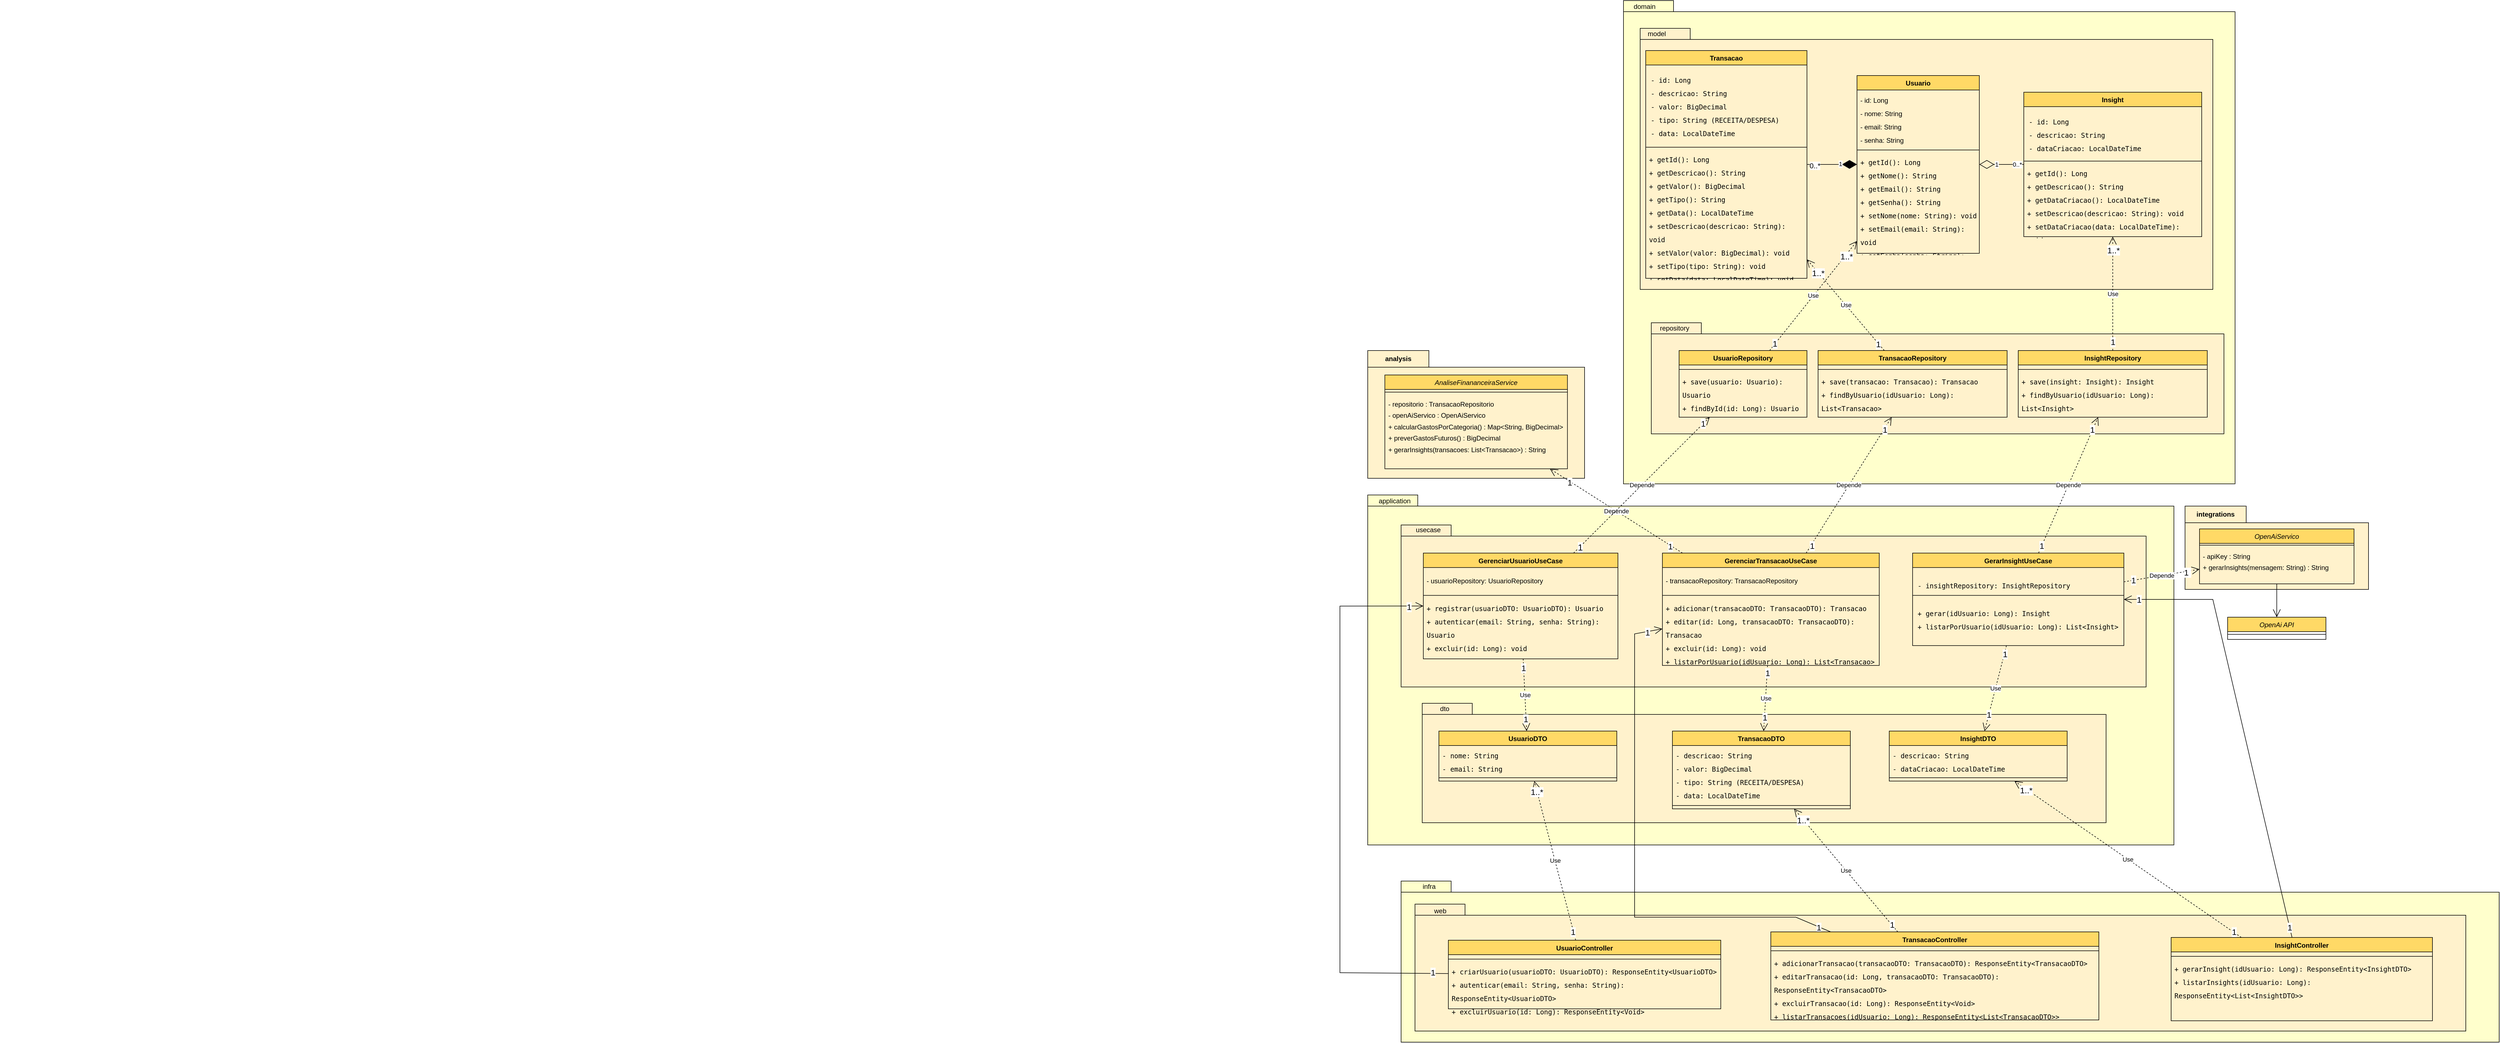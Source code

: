 <mxfile version="26.1.1">
  <diagram id="C5RBs43oDa-KdzZeNtuy" name="Page-1">
    <mxGraphModel dx="9893" dy="3099" grid="1" gridSize="10" guides="1" tooltips="1" connect="1" arrows="1" fold="1" page="1" pageScale="1" pageWidth="827" pageHeight="1169" math="0" shadow="0">
      <root>
        <mxCell id="WIyWlLk6GJQsqaUBKTNV-0" />
        <mxCell id="WIyWlLk6GJQsqaUBKTNV-1" parent="WIyWlLk6GJQsqaUBKTNV-0" />
        <mxCell id="7jp_HMipScZkQKz6TcJ7-51" value="" style="shape=folder;fontStyle=1;spacingTop=10;tabWidth=90;tabHeight=20;tabPosition=left;html=1;whiteSpace=wrap;fillColor=#FFFFCC;container=0;" parent="WIyWlLk6GJQsqaUBKTNV-1" vertex="1">
          <mxGeometry x="-4080" y="1415" width="1975" height="290" as="geometry" />
        </mxCell>
        <mxCell id="7jp_HMipScZkQKz6TcJ7-36" value="" style="shape=folder;fontStyle=1;spacingTop=10;tabWidth=90;tabHeight=20;tabPosition=left;html=1;whiteSpace=wrap;fillColor=#FFF2CC;container=0;" parent="WIyWlLk6GJQsqaUBKTNV-1" vertex="1">
          <mxGeometry x="-4055" y="1456.5" width="1890" height="228.5" as="geometry" />
        </mxCell>
        <mxCell id="7jp_HMipScZkQKz6TcJ7-32" value="" style="shape=folder;fontStyle=1;spacingTop=10;tabWidth=90;tabHeight=20;tabPosition=left;html=1;whiteSpace=wrap;fillColor=#FFFFCC;container=0;" parent="WIyWlLk6GJQsqaUBKTNV-1" vertex="1">
          <mxGeometry x="-4140" y="720" width="1450" height="630" as="geometry" />
        </mxCell>
        <mxCell id="7jp_HMipScZkQKz6TcJ7-0" value="" style="shape=folder;fontStyle=1;spacingTop=10;tabWidth=90;tabHeight=20;tabPosition=left;html=1;whiteSpace=wrap;fillColor=#FFF2CC;container=0;" parent="WIyWlLk6GJQsqaUBKTNV-1" vertex="1">
          <mxGeometry x="-4042" y="1095" width="1230" height="215" as="geometry" />
        </mxCell>
        <mxCell id="5WrRKkwtKEH5XO7ipjnT-71" value="" style="shape=folder;fontStyle=1;spacingTop=10;tabWidth=90;tabHeight=20;tabPosition=left;html=1;whiteSpace=wrap;fillColor=#FFFFCC;container=0;" parent="WIyWlLk6GJQsqaUBKTNV-1" vertex="1">
          <mxGeometry x="-3680" y="-170" width="1100" height="870" as="geometry" />
        </mxCell>
        <mxCell id="5WrRKkwtKEH5XO7ipjnT-23" value="" style="shape=folder;fontStyle=1;spacingTop=10;tabWidth=90;tabHeight=20;tabPosition=left;html=1;whiteSpace=wrap;fillColor=#FFF2CC;container=0;" parent="WIyWlLk6GJQsqaUBKTNV-1" vertex="1">
          <mxGeometry x="-3630" y="410" width="1030" height="200" as="geometry" />
        </mxCell>
        <mxCell id="5WrRKkwtKEH5XO7ipjnT-111" value="" style="shape=folder;fontStyle=1;spacingTop=10;tabWidth=90;tabHeight=20;tabPosition=left;html=1;whiteSpace=wrap;fillColor=#FFF2CC;container=0;" parent="WIyWlLk6GJQsqaUBKTNV-1" vertex="1">
          <mxGeometry x="-4080" y="774.002" width="1340" height="291.628" as="geometry" />
        </mxCell>
        <mxCell id="7jp_HMipScZkQKz6TcJ7-60" value="analysis" style="shape=folder;fontStyle=1;tabWidth=110;tabHeight=30;tabPosition=left;html=1;boundedLbl=1;labelInHeader=1;container=1;collapsible=0;whiteSpace=wrap;fillColor=#FFF2CC;" parent="WIyWlLk6GJQsqaUBKTNV-1" vertex="1">
          <mxGeometry x="-4140" y="460" width="390" height="230" as="geometry" />
        </mxCell>
        <mxCell id="7jp_HMipScZkQKz6TcJ7-61" value="" style="html=1;strokeColor=none;resizeWidth=1;resizeHeight=1;fillColor=none;part=1;connectable=0;allowArrows=0;deletable=0;whiteSpace=wrap;" parent="7jp_HMipScZkQKz6TcJ7-60" vertex="1">
          <mxGeometry width="307.895" height="85.638" relative="1" as="geometry">
            <mxPoint y="30" as="offset" />
          </mxGeometry>
        </mxCell>
        <mxCell id="7jp_HMipScZkQKz6TcJ7-62" value="AnaliseFinananceiraService" style="swimlane;fontStyle=2;align=center;verticalAlign=top;childLayout=stackLayout;horizontal=1;startSize=26;horizontalStack=0;resizeParent=1;resizeLast=0;collapsible=1;marginBottom=0;rounded=0;shadow=0;strokeWidth=1;fillColor=#FFD966;" parent="7jp_HMipScZkQKz6TcJ7-60" vertex="1">
          <mxGeometry x="30.788" y="44.003" width="328.417" height="168.83" as="geometry">
            <mxRectangle x="230" y="140" width="160" height="26" as="alternateBounds" />
          </mxGeometry>
        </mxCell>
        <mxCell id="7jp_HMipScZkQKz6TcJ7-63" value="" style="line;html=1;strokeWidth=1;align=left;verticalAlign=middle;spacingTop=-1;spacingLeft=3;spacingRight=3;rotatable=0;labelPosition=right;points=[];portConstraint=eastwest;" parent="7jp_HMipScZkQKz6TcJ7-62" vertex="1">
          <mxGeometry y="26" width="328.417" height="9.787" as="geometry" />
        </mxCell>
        <mxCell id="7jp_HMipScZkQKz6TcJ7-64" value="&lt;div style=&quot;line-height: 170%;&quot;&gt;- repositorio : TransacaoRepositorio&lt;br&gt;- openAiServico : OpenAiServico&lt;br&gt;+ calcularGastosPorCategoria() : Map&amp;lt;String, BigDecimal&amp;gt;&lt;br&gt;+ preverGastosFuturos() : BigDecimal&lt;br&gt;+ gerarInsights(transacoes: List&amp;lt;Transacao&amp;gt;) : String&lt;/div&gt;" style="text;align=left;verticalAlign=top;spacingLeft=4;spacingRight=4;overflow=hidden;rotatable=0;points=[[0,0.5],[1,0.5]];portConstraint=eastwest;html=1;" parent="7jp_HMipScZkQKz6TcJ7-62" vertex="1">
          <mxGeometry y="35.787" width="328.417" height="114.21" as="geometry" />
        </mxCell>
        <mxCell id="7jp_HMipScZkQKz6TcJ7-74" value="Depende" style="endArrow=open;endSize=12;dashed=1;html=1;rounded=0;" parent="WIyWlLk6GJQsqaUBKTNV-1" source="5WrRKkwtKEH5XO7ipjnT-100" target="7jp_HMipScZkQKz6TcJ7-62" edge="1">
          <mxGeometry width="160" relative="1" as="geometry">
            <mxPoint x="-3303" y="854.5" as="sourcePoint" />
            <mxPoint x="-2900" y="640" as="targetPoint" />
          </mxGeometry>
        </mxCell>
        <mxCell id="zK4vnT5pcnXnJyCh3zoz-37" value="&lt;font style=&quot;font-size: 15px;&quot;&gt;1&lt;/font&gt;" style="edgeLabel;html=1;align=center;verticalAlign=middle;resizable=0;points=[];" vertex="1" connectable="0" parent="7jp_HMipScZkQKz6TcJ7-74">
          <mxGeometry x="-0.821" y="1" relative="1" as="geometry">
            <mxPoint as="offset" />
          </mxGeometry>
        </mxCell>
        <mxCell id="zK4vnT5pcnXnJyCh3zoz-38" value="&lt;font style=&quot;font-size: 15px;&quot;&gt;1&lt;/font&gt;" style="edgeLabel;html=1;align=center;verticalAlign=middle;resizable=0;points=[];" vertex="1" connectable="0" parent="7jp_HMipScZkQKz6TcJ7-74">
          <mxGeometry x="0.699" y="1" relative="1" as="geometry">
            <mxPoint as="offset" />
          </mxGeometry>
        </mxCell>
        <mxCell id="7jp_HMipScZkQKz6TcJ7-55" value="integrations" style="shape=folder;fontStyle=1;tabWidth=110;tabHeight=30;tabPosition=left;html=1;boundedLbl=1;labelInHeader=1;container=0;collapsible=0;whiteSpace=wrap;fillColor=#FFF2CC;" parent="WIyWlLk6GJQsqaUBKTNV-1" vertex="1">
          <mxGeometry x="-2670" y="740" width="330" height="150" as="geometry" />
        </mxCell>
        <mxCell id="7jp_HMipScZkQKz6TcJ7-73" value="Depende" style="endArrow=open;endSize=12;dashed=1;html=1;rounded=0;" parent="WIyWlLk6GJQsqaUBKTNV-1" source="5WrRKkwtKEH5XO7ipjnT-104" target="7jp_HMipScZkQKz6TcJ7-57" edge="1">
          <mxGeometry width="160" relative="1" as="geometry">
            <mxPoint x="-2978" y="835" as="sourcePoint" />
            <mxPoint x="-2430" y="610" as="targetPoint" />
          </mxGeometry>
        </mxCell>
        <mxCell id="zK4vnT5pcnXnJyCh3zoz-35" value="&lt;font style=&quot;font-size: 15px;&quot;&gt;1&lt;/font&gt;" style="edgeLabel;html=1;align=center;verticalAlign=middle;resizable=0;points=[];" vertex="1" connectable="0" parent="7jp_HMipScZkQKz6TcJ7-73">
          <mxGeometry x="-0.753" y="1" relative="1" as="geometry">
            <mxPoint as="offset" />
          </mxGeometry>
        </mxCell>
        <mxCell id="zK4vnT5pcnXnJyCh3zoz-36" value="&lt;font style=&quot;font-size: 15px;&quot;&gt;1&amp;nbsp;&lt;/font&gt;" style="edgeLabel;html=1;align=center;verticalAlign=middle;resizable=0;points=[];" vertex="1" connectable="0" parent="7jp_HMipScZkQKz6TcJ7-73">
          <mxGeometry x="0.674" y="-1" relative="1" as="geometry">
            <mxPoint as="offset" />
          </mxGeometry>
        </mxCell>
        <mxCell id="7jp_HMipScZkQKz6TcJ7-77" value="" style="endArrow=open;endFill=1;endSize=12;html=1;rounded=0;" parent="WIyWlLk6GJQsqaUBKTNV-1" source="7jp_HMipScZkQKz6TcJ7-37" target="5WrRKkwtKEH5XO7ipjnT-96" edge="1">
          <mxGeometry width="160" relative="1" as="geometry">
            <mxPoint x="-3920" y="1200" as="sourcePoint" />
            <mxPoint x="-3760" y="1200" as="targetPoint" />
            <Array as="points">
              <mxPoint x="-4190" y="1580" />
              <mxPoint x="-4190" y="920" />
            </Array>
          </mxGeometry>
        </mxCell>
        <mxCell id="zK4vnT5pcnXnJyCh3zoz-17" value="&lt;font style=&quot;font-size: 15px;&quot;&gt;1&lt;/font&gt;" style="edgeLabel;html=1;align=center;verticalAlign=middle;resizable=0;points=[];" vertex="1" connectable="0" parent="7jp_HMipScZkQKz6TcJ7-77">
          <mxGeometry x="-0.943" y="-2" relative="1" as="geometry">
            <mxPoint as="offset" />
          </mxGeometry>
        </mxCell>
        <mxCell id="zK4vnT5pcnXnJyCh3zoz-18" value="&lt;font style=&quot;font-size: 15px;&quot;&gt;1&lt;/font&gt;" style="edgeLabel;html=1;align=center;verticalAlign=middle;resizable=0;points=[];" vertex="1" connectable="0" parent="7jp_HMipScZkQKz6TcJ7-77">
          <mxGeometry x="0.948" y="-1" relative="1" as="geometry">
            <mxPoint as="offset" />
          </mxGeometry>
        </mxCell>
        <mxCell id="7jp_HMipScZkQKz6TcJ7-79" value="" style="endArrow=open;endFill=1;endSize=12;html=1;rounded=0;" parent="WIyWlLk6GJQsqaUBKTNV-1" source="7jp_HMipScZkQKz6TcJ7-42" target="5WrRKkwtKEH5XO7ipjnT-100" edge="1">
          <mxGeometry width="160" relative="1" as="geometry">
            <mxPoint x="-3660" y="1320" as="sourcePoint" />
            <mxPoint x="-3500" y="1320" as="targetPoint" />
            <Array as="points">
              <mxPoint x="-3370" y="1480" />
              <mxPoint x="-3660" y="1480" />
              <mxPoint x="-3660" y="970" />
            </Array>
          </mxGeometry>
        </mxCell>
        <mxCell id="zK4vnT5pcnXnJyCh3zoz-19" value="&lt;font style=&quot;font-size: 15px;&quot;&gt;1&lt;/font&gt;" style="edgeLabel;html=1;align=center;verticalAlign=middle;resizable=0;points=[];" vertex="1" connectable="0" parent="7jp_HMipScZkQKz6TcJ7-79">
          <mxGeometry x="0.939" y="-1" relative="1" as="geometry">
            <mxPoint as="offset" />
          </mxGeometry>
        </mxCell>
        <mxCell id="zK4vnT5pcnXnJyCh3zoz-20" value="&lt;font style=&quot;font-size: 15px;&quot;&gt;1&lt;/font&gt;" style="edgeLabel;html=1;align=center;verticalAlign=middle;resizable=0;points=[];" vertex="1" connectable="0" parent="7jp_HMipScZkQKz6TcJ7-79">
          <mxGeometry x="-0.949" relative="1" as="geometry">
            <mxPoint as="offset" />
          </mxGeometry>
        </mxCell>
        <mxCell id="7jp_HMipScZkQKz6TcJ7-81" value="" style="endArrow=open;endFill=1;endSize=12;html=1;rounded=0;" parent="WIyWlLk6GJQsqaUBKTNV-1" source="7jp_HMipScZkQKz6TcJ7-46" target="5WrRKkwtKEH5XO7ipjnT-104" edge="1">
          <mxGeometry width="160" relative="1" as="geometry">
            <mxPoint x="-2750" y="1230" as="sourcePoint" />
            <mxPoint x="-2590" y="1230" as="targetPoint" />
            <Array as="points">
              <mxPoint x="-2620" y="908" />
            </Array>
          </mxGeometry>
        </mxCell>
        <mxCell id="zK4vnT5pcnXnJyCh3zoz-21" value="&lt;font style=&quot;font-size: 15px;&quot;&gt;1&lt;/font&gt;" style="edgeLabel;html=1;align=center;verticalAlign=middle;resizable=0;points=[];" vertex="1" connectable="0" parent="7jp_HMipScZkQKz6TcJ7-81">
          <mxGeometry x="0.932" relative="1" as="geometry">
            <mxPoint as="offset" />
          </mxGeometry>
        </mxCell>
        <mxCell id="zK4vnT5pcnXnJyCh3zoz-22" value="&lt;font style=&quot;font-size: 15px;&quot;&gt;1&lt;/font&gt;" style="edgeLabel;html=1;align=center;verticalAlign=middle;resizable=0;points=[];" vertex="1" connectable="0" parent="7jp_HMipScZkQKz6TcJ7-81">
          <mxGeometry x="-0.952" relative="1" as="geometry">
            <mxPoint as="offset" />
          </mxGeometry>
        </mxCell>
        <mxCell id="7jp_HMipScZkQKz6TcJ7-82" value="OpenAi API" style="swimlane;fontStyle=2;align=center;verticalAlign=top;childLayout=stackLayout;horizontal=1;startSize=26;horizontalStack=0;resizeParent=1;resizeLast=0;collapsible=1;marginBottom=0;rounded=0;shadow=0;strokeWidth=1;fillColor=#FFD966;container=0;" parent="WIyWlLk6GJQsqaUBKTNV-1" vertex="1">
          <mxGeometry x="-2593.42" y="940" width="176.84" height="40" as="geometry">
            <mxRectangle x="230" y="140" width="160" height="26" as="alternateBounds" />
          </mxGeometry>
        </mxCell>
        <mxCell id="7jp_HMipScZkQKz6TcJ7-84" value="" style="endArrow=open;endFill=1;endSize=12;html=1;rounded=0;" parent="WIyWlLk6GJQsqaUBKTNV-1" source="7jp_HMipScZkQKz6TcJ7-57" target="7jp_HMipScZkQKz6TcJ7-82" edge="1">
          <mxGeometry width="160" relative="1" as="geometry">
            <mxPoint x="-2570" y="670" as="sourcePoint" />
            <mxPoint x="-2410" y="670" as="targetPoint" />
          </mxGeometry>
        </mxCell>
        <mxCell id="7jp_HMipScZkQKz6TcJ7-88" value="Use" style="endArrow=open;endSize=12;dashed=1;html=1;rounded=0;" parent="WIyWlLk6GJQsqaUBKTNV-1" source="7jp_HMipScZkQKz6TcJ7-37" target="7jp_HMipScZkQKz6TcJ7-5" edge="1">
          <mxGeometry width="160" relative="1" as="geometry">
            <mxPoint x="-3660" y="1280" as="sourcePoint" />
            <mxPoint x="-3500" y="1280" as="targetPoint" />
          </mxGeometry>
        </mxCell>
        <mxCell id="zK4vnT5pcnXnJyCh3zoz-23" value="&lt;font style=&quot;font-size: 15px;&quot;&gt;1&lt;/font&gt;" style="edgeLabel;html=1;align=center;verticalAlign=middle;resizable=0;points=[];" vertex="1" connectable="0" parent="7jp_HMipScZkQKz6TcJ7-88">
          <mxGeometry x="-0.89" y="1" relative="1" as="geometry">
            <mxPoint as="offset" />
          </mxGeometry>
        </mxCell>
        <mxCell id="zK4vnT5pcnXnJyCh3zoz-24" value="&lt;font style=&quot;font-size: 15px;&quot;&gt;1..*&lt;/font&gt;" style="edgeLabel;html=1;align=center;verticalAlign=middle;resizable=0;points=[];" vertex="1" connectable="0" parent="7jp_HMipScZkQKz6TcJ7-88">
          <mxGeometry x="0.868" y="1" relative="1" as="geometry">
            <mxPoint as="offset" />
          </mxGeometry>
        </mxCell>
        <mxCell id="7jp_HMipScZkQKz6TcJ7-89" value="Use" style="endArrow=open;endSize=12;dashed=1;html=1;rounded=0;" parent="WIyWlLk6GJQsqaUBKTNV-1" source="7jp_HMipScZkQKz6TcJ7-42" target="7jp_HMipScZkQKz6TcJ7-9" edge="1">
          <mxGeometry width="160" relative="1" as="geometry">
            <mxPoint x="-3510" y="1270" as="sourcePoint" />
            <mxPoint x="-3350" y="1270" as="targetPoint" />
          </mxGeometry>
        </mxCell>
        <mxCell id="zK4vnT5pcnXnJyCh3zoz-25" value="&lt;font style=&quot;font-size: 15px;&quot;&gt;1&lt;/font&gt;" style="edgeLabel;html=1;align=center;verticalAlign=middle;resizable=0;points=[];" vertex="1" connectable="0" parent="7jp_HMipScZkQKz6TcJ7-89">
          <mxGeometry x="-0.884" y="-1" relative="1" as="geometry">
            <mxPoint as="offset" />
          </mxGeometry>
        </mxCell>
        <mxCell id="zK4vnT5pcnXnJyCh3zoz-26" value="&lt;font style=&quot;font-size: 15px;&quot;&gt;1..*&lt;/font&gt;" style="edgeLabel;html=1;align=center;verticalAlign=middle;resizable=0;points=[];" vertex="1" connectable="0" parent="7jp_HMipScZkQKz6TcJ7-89">
          <mxGeometry x="0.826" y="1" relative="1" as="geometry">
            <mxPoint x="1" as="offset" />
          </mxGeometry>
        </mxCell>
        <mxCell id="7jp_HMipScZkQKz6TcJ7-91" value="Use" style="endArrow=open;endSize=12;dashed=1;html=1;rounded=0;" parent="WIyWlLk6GJQsqaUBKTNV-1" source="7jp_HMipScZkQKz6TcJ7-46" target="7jp_HMipScZkQKz6TcJ7-13" edge="1">
          <mxGeometry width="160" relative="1" as="geometry">
            <mxPoint x="-2930" y="1280" as="sourcePoint" />
            <mxPoint x="-2770" y="1280" as="targetPoint" />
          </mxGeometry>
        </mxCell>
        <mxCell id="zK4vnT5pcnXnJyCh3zoz-27" value="&lt;font style=&quot;font-size: 15px;&quot;&gt;1&lt;/font&gt;" style="edgeLabel;html=1;align=center;verticalAlign=middle;resizable=0;points=[];" vertex="1" connectable="0" parent="7jp_HMipScZkQKz6TcJ7-91">
          <mxGeometry x="-0.929" y="-1" relative="1" as="geometry">
            <mxPoint as="offset" />
          </mxGeometry>
        </mxCell>
        <mxCell id="zK4vnT5pcnXnJyCh3zoz-28" value="&lt;font style=&quot;font-size: 15px;&quot;&gt;1..*&lt;/font&gt;" style="edgeLabel;html=1;align=center;verticalAlign=middle;resizable=0;points=[];" vertex="1" connectable="0" parent="7jp_HMipScZkQKz6TcJ7-91">
          <mxGeometry x="0.897" y="1" relative="1" as="geometry">
            <mxPoint as="offset" />
          </mxGeometry>
        </mxCell>
        <mxCell id="5WrRKkwtKEH5XO7ipjnT-104" value="GerarInsightUseCase" style="swimlane;fontStyle=1;align=center;verticalAlign=top;childLayout=stackLayout;horizontal=1;startSize=26;horizontalStack=0;resizeParent=1;resizeParentMax=0;resizeLast=0;collapsible=1;marginBottom=0;whiteSpace=wrap;html=1;fillColor=#FFD966;container=0;" parent="WIyWlLk6GJQsqaUBKTNV-1" vertex="1">
          <mxGeometry x="-3160" y="824.68" width="380" height="166.486" as="geometry" />
        </mxCell>
        <mxCell id="5WrRKkwtKEH5XO7ipjnT-105" value="&lt;div style=&quot;line-height: 200%;&quot;&gt;&lt;table&gt;&lt;tbody&gt;&lt;tr&gt;&lt;td&gt;&lt;code data-end=&quot;2862&quot; data-start=&quot;2841&quot;&gt;&lt;/code&gt;&lt;/td&gt;&lt;/tr&gt;&lt;/tbody&gt;&lt;/table&gt;&lt;table&gt;&lt;tbody&gt;&lt;tr&gt;&lt;td&gt;&lt;code data-end=&quot;2905&quot; data-start=&quot;2865&quot;&gt;- insightRepository: InsightRepository&lt;/code&gt;&lt;/td&gt;&lt;/tr&gt;&lt;/tbody&gt;&lt;/table&gt;&lt;/div&gt;" style="text;strokeColor=none;fillColor=none;align=left;verticalAlign=top;spacingLeft=4;spacingRight=4;overflow=hidden;rotatable=0;points=[[0,0.5],[1,0.5]];portConstraint=eastwest;whiteSpace=wrap;html=1;container=0;" parent="WIyWlLk6GJQsqaUBKTNV-1" vertex="1">
          <mxGeometry x="-3160" y="855.599" width="380" height="40.432" as="geometry" />
        </mxCell>
        <mxCell id="5WrRKkwtKEH5XO7ipjnT-106" value="" style="line;strokeWidth=1;fillColor=none;align=left;verticalAlign=middle;spacingTop=-1;spacingLeft=3;spacingRight=3;rotatable=0;labelPosition=right;points=[];portConstraint=eastwest;strokeColor=#000000;container=0;" parent="WIyWlLk6GJQsqaUBKTNV-1" vertex="1">
          <mxGeometry x="-3160" y="896.031" width="380" height="9.514" as="geometry" />
        </mxCell>
        <mxCell id="5WrRKkwtKEH5XO7ipjnT-107" value="&lt;div style=&quot;line-height: 200%;&quot;&gt;&lt;table&gt;&lt;tbody&gt;&lt;tr&gt;&lt;td&gt;&lt;code data-end=&quot;2905&quot; data-start=&quot;2865&quot;&gt;&lt;/code&gt;&lt;/td&gt;&lt;/tr&gt;&lt;/tbody&gt;&lt;/table&gt;&lt;table&gt;&lt;tbody&gt;&lt;tr&gt;&lt;td&gt;&lt;code data-end=&quot;2943&quot; data-start=&quot;2908&quot;&gt;+ gerar(idUsuario: Long): Insight&lt;/code&gt;&lt;br&gt;&lt;code data-end=&quot;2999&quot; data-start=&quot;2947&quot;&gt;+ listarPorUsuario(idUsuario: Long): List&amp;lt;Insight&amp;gt;&lt;/code&gt;&lt;/td&gt;&lt;/tr&gt;&lt;/tbody&gt;&lt;/table&gt;&lt;/div&gt;" style="text;strokeColor=none;fillColor=none;align=left;verticalAlign=top;spacingLeft=4;spacingRight=4;overflow=hidden;rotatable=0;points=[[0,0.5],[1,0.5]];portConstraint=eastwest;whiteSpace=wrap;html=1;container=0;" parent="WIyWlLk6GJQsqaUBKTNV-1" vertex="1">
          <mxGeometry x="-3160" y="905.545" width="380" height="85.622" as="geometry" />
        </mxCell>
        <mxCell id="5WrRKkwtKEH5XO7ipjnT-96" value="GerenciarUsuarioUseCase" style="swimlane;fontStyle=1;align=center;verticalAlign=top;childLayout=stackLayout;horizontal=1;startSize=26;horizontalStack=0;resizeParent=1;resizeParentMax=0;resizeLast=0;collapsible=1;marginBottom=0;whiteSpace=wrap;html=1;fillColor=#FFD966;container=0;" parent="WIyWlLk6GJQsqaUBKTNV-1" vertex="1">
          <mxGeometry x="-4040" y="824.68" width="350" height="190.27" as="geometry" />
        </mxCell>
        <mxCell id="5WrRKkwtKEH5XO7ipjnT-100" value="GerenciarTransacaoUseCase" style="swimlane;fontStyle=1;align=center;verticalAlign=top;childLayout=stackLayout;horizontal=1;startSize=26;horizontalStack=0;resizeParent=1;resizeParentMax=0;resizeLast=0;collapsible=1;marginBottom=0;whiteSpace=wrap;html=1;fillColor=#FFD966;container=0;" parent="WIyWlLk6GJQsqaUBKTNV-1" vertex="1">
          <mxGeometry x="-3610" y="824.68" width="390" height="202.162" as="geometry" />
        </mxCell>
        <mxCell id="5WrRKkwtKEH5XO7ipjnT-97" value="&lt;div style=&quot;line-height: 200%;&quot;&gt;- usuarioRepository: UsuarioRepository&lt;/div&gt;" style="text;strokeColor=none;fillColor=none;align=left;verticalAlign=top;spacingLeft=4;spacingRight=4;overflow=hidden;rotatable=0;points=[[0,0.5],[1,0.5]];portConstraint=eastwest;whiteSpace=wrap;html=1;container=0;" parent="WIyWlLk6GJQsqaUBKTNV-1" vertex="1">
          <mxGeometry x="-4040" y="855.599" width="350" height="40.432" as="geometry" />
        </mxCell>
        <mxCell id="5WrRKkwtKEH5XO7ipjnT-101" value="&lt;div style=&quot;line-height: 200%;&quot;&gt;- transacaoRepository: TransacaoRepository&lt;/div&gt;" style="text;strokeColor=none;fillColor=none;align=left;verticalAlign=top;spacingLeft=4;spacingRight=4;overflow=hidden;rotatable=0;points=[[0,0.5],[1,0.5]];portConstraint=eastwest;whiteSpace=wrap;html=1;container=0;" parent="WIyWlLk6GJQsqaUBKTNV-1" vertex="1">
          <mxGeometry x="-3610" y="855.599" width="390" height="40.432" as="geometry" />
        </mxCell>
        <mxCell id="5WrRKkwtKEH5XO7ipjnT-102" value="" style="line;strokeWidth=1;fillColor=none;align=left;verticalAlign=middle;spacingTop=-1;spacingLeft=3;spacingRight=3;rotatable=0;labelPosition=right;points=[];portConstraint=eastwest;strokeColor=#000000;container=0;" parent="WIyWlLk6GJQsqaUBKTNV-1" vertex="1">
          <mxGeometry x="-3610" y="896.031" width="390" height="9.514" as="geometry" />
        </mxCell>
        <mxCell id="5WrRKkwtKEH5XO7ipjnT-103" value="&lt;div style=&quot;line-height: 200%;&quot;&gt;&lt;code data-end=&quot;2630&quot; data-start=&quot;2578&quot;&gt;+ adicionar(transacaoDTO: TransacaoDTO): Transacao&lt;/code&gt;&lt;br&gt;&lt;code data-end=&quot;2693&quot; data-start=&quot;2634&quot;&gt;+ editar(id: Long, transacaoDTO: TransacaoDTO): Transacao&lt;/code&gt;&lt;br&gt;&lt;code data-end=&quot;2724&quot; data-start=&quot;2697&quot;&gt;+ excluir(id: Long): void&lt;/code&gt;&lt;br&gt;&lt;code data-end=&quot;2782&quot; data-start=&quot;2728&quot;&gt;+ listarPorUsuario(idUsuario: Long): List&amp;lt;Transacao&amp;gt;&lt;/code&gt;&lt;/div&gt;" style="text;strokeColor=none;fillColor=none;align=left;verticalAlign=top;spacingLeft=4;spacingRight=4;overflow=hidden;rotatable=0;points=[[0,0.5],[1,0.5]];portConstraint=eastwest;whiteSpace=wrap;html=1;container=0;" parent="WIyWlLk6GJQsqaUBKTNV-1" vertex="1">
          <mxGeometry x="-3610" y="905.545" width="390" height="121.297" as="geometry" />
        </mxCell>
        <mxCell id="5WrRKkwtKEH5XO7ipjnT-99" value="&lt;div style=&quot;line-height: 200%;&quot;&gt;&lt;code data-end=&quot;2356&quot; data-start=&quot;2310&quot;&gt;+ registrar(usuarioDTO: UsuarioDTO): Usuario&lt;/code&gt;&lt;br&gt;&lt;code data-end=&quot;2413&quot; data-start=&quot;2360&quot;&gt;+ autenticar(email: String, senha: String): Usuario&lt;/code&gt;&lt;br&gt;&lt;code data-end=&quot;2444&quot; data-start=&quot;2417&quot;&gt;+ excluir(id: Long): void&lt;/code&gt;&lt;/div&gt;" style="text;strokeColor=none;fillColor=none;align=left;verticalAlign=top;spacingLeft=4;spacingRight=4;overflow=hidden;rotatable=0;points=[[0,0.5],[1,0.5]];portConstraint=eastwest;whiteSpace=wrap;html=1;container=0;" parent="WIyWlLk6GJQsqaUBKTNV-1" vertex="1">
          <mxGeometry x="-4040" y="905.545" width="350" height="109.405" as="geometry" />
        </mxCell>
        <mxCell id="5WrRKkwtKEH5XO7ipjnT-98" value="" style="line;strokeWidth=1;fillColor=#000000;align=left;verticalAlign=middle;spacingTop=-1;spacingLeft=3;spacingRight=3;rotatable=0;labelPosition=right;points=[];portConstraint=eastwest;strokeColor=#000000;container=0;" parent="WIyWlLk6GJQsqaUBKTNV-1" vertex="1">
          <mxGeometry x="-4040" y="896.031" width="350" height="9.514" as="geometry" />
        </mxCell>
        <mxCell id="7jp_HMipScZkQKz6TcJ7-34" value="application" style="text;html=1;align=center;verticalAlign=middle;resizable=0;points=[];autosize=1;strokeColor=none;fillColor=none;container=0;" parent="WIyWlLk6GJQsqaUBKTNV-1" vertex="1">
          <mxGeometry x="-4132" y="716" width="80" height="30" as="geometry" />
        </mxCell>
        <mxCell id="7jp_HMipScZkQKz6TcJ7-92" value="Use" style="endArrow=open;endSize=12;dashed=1;html=1;rounded=0;" parent="WIyWlLk6GJQsqaUBKTNV-1" source="5WrRKkwtKEH5XO7ipjnT-96" target="7jp_HMipScZkQKz6TcJ7-5" edge="1">
          <mxGeometry width="160" relative="1" as="geometry">
            <mxPoint x="-3840" y="1030" as="sourcePoint" />
            <mxPoint x="-3680" y="1030" as="targetPoint" />
          </mxGeometry>
        </mxCell>
        <mxCell id="zK4vnT5pcnXnJyCh3zoz-29" value="&lt;font style=&quot;font-size: 15px;&quot;&gt;1&lt;/font&gt;" style="edgeLabel;html=1;align=center;verticalAlign=middle;resizable=0;points=[];" vertex="1" connectable="0" parent="7jp_HMipScZkQKz6TcJ7-92">
          <mxGeometry x="0.653" y="-1" relative="1" as="geometry">
            <mxPoint as="offset" />
          </mxGeometry>
        </mxCell>
        <mxCell id="zK4vnT5pcnXnJyCh3zoz-30" value="&lt;font style=&quot;font-size: 15px;&quot;&gt;1&lt;/font&gt;" style="edgeLabel;html=1;align=center;verticalAlign=middle;resizable=0;points=[];" vertex="1" connectable="0" parent="7jp_HMipScZkQKz6TcJ7-92">
          <mxGeometry x="-0.755" y="-1" relative="1" as="geometry">
            <mxPoint as="offset" />
          </mxGeometry>
        </mxCell>
        <mxCell id="7jp_HMipScZkQKz6TcJ7-93" value="Use" style="endArrow=open;endSize=12;dashed=1;html=1;rounded=0;" parent="WIyWlLk6GJQsqaUBKTNV-1" source="5WrRKkwtKEH5XO7ipjnT-100" target="7jp_HMipScZkQKz6TcJ7-9" edge="1">
          <mxGeometry width="160" relative="1" as="geometry">
            <mxPoint x="-3530" y="1090" as="sourcePoint" />
            <mxPoint x="-3680" y="1030" as="targetPoint" />
          </mxGeometry>
        </mxCell>
        <mxCell id="zK4vnT5pcnXnJyCh3zoz-31" value="&lt;font style=&quot;font-size: 15px;&quot;&gt;1&lt;/font&gt;" style="edgeLabel;html=1;align=center;verticalAlign=middle;resizable=0;points=[];" vertex="1" connectable="0" parent="7jp_HMipScZkQKz6TcJ7-93">
          <mxGeometry x="-0.785" relative="1" as="geometry">
            <mxPoint as="offset" />
          </mxGeometry>
        </mxCell>
        <mxCell id="zK4vnT5pcnXnJyCh3zoz-32" value="&lt;font style=&quot;font-size: 15px;&quot;&gt;1&lt;/font&gt;" style="edgeLabel;html=1;align=center;verticalAlign=middle;resizable=0;points=[];" vertex="1" connectable="0" parent="7jp_HMipScZkQKz6TcJ7-93">
          <mxGeometry x="0.573" relative="1" as="geometry">
            <mxPoint as="offset" />
          </mxGeometry>
        </mxCell>
        <mxCell id="7jp_HMipScZkQKz6TcJ7-94" value="Use" style="endArrow=open;endSize=12;dashed=1;html=1;rounded=0;" parent="WIyWlLk6GJQsqaUBKTNV-1" source="5WrRKkwtKEH5XO7ipjnT-104" target="7jp_HMipScZkQKz6TcJ7-13" edge="1">
          <mxGeometry width="160" relative="1" as="geometry">
            <mxPoint x="-3190" y="1010" as="sourcePoint" />
            <mxPoint x="-3030" y="1010" as="targetPoint" />
          </mxGeometry>
        </mxCell>
        <mxCell id="zK4vnT5pcnXnJyCh3zoz-33" value="&lt;font style=&quot;font-size: 15px;&quot;&gt;1&lt;/font&gt;" style="edgeLabel;html=1;align=center;verticalAlign=middle;resizable=0;points=[];" vertex="1" connectable="0" parent="7jp_HMipScZkQKz6TcJ7-94">
          <mxGeometry x="-0.82" y="1" relative="1" as="geometry">
            <mxPoint as="offset" />
          </mxGeometry>
        </mxCell>
        <mxCell id="zK4vnT5pcnXnJyCh3zoz-34" value="&lt;font style=&quot;font-size: 15px;&quot;&gt;1&lt;/font&gt;" style="edgeLabel;html=1;align=center;verticalAlign=middle;resizable=0;points=[];" vertex="1" connectable="0" parent="7jp_HMipScZkQKz6TcJ7-94">
          <mxGeometry x="0.615" relative="1" as="geometry">
            <mxPoint as="offset" />
          </mxGeometry>
        </mxCell>
        <mxCell id="7jp_HMipScZkQKz6TcJ7-70" value="Depende" style="endArrow=open;endSize=12;dashed=1;html=1;rounded=0;" parent="WIyWlLk6GJQsqaUBKTNV-1" source="5WrRKkwtKEH5XO7ipjnT-100" target="5WrRKkwtKEH5XO7ipjnT-48" edge="1">
          <mxGeometry width="160" relative="1" as="geometry">
            <mxPoint x="-3461" y="935" as="sourcePoint" />
            <mxPoint x="-3520" y="490" as="targetPoint" />
          </mxGeometry>
        </mxCell>
        <mxCell id="zK4vnT5pcnXnJyCh3zoz-7" value="&lt;font style=&quot;font-size: 15px;&quot;&gt;1&lt;/font&gt;" style="edgeLabel;html=1;align=center;verticalAlign=middle;resizable=0;points=[];" vertex="1" connectable="0" parent="7jp_HMipScZkQKz6TcJ7-70">
          <mxGeometry x="-0.878" y="-1" relative="1" as="geometry">
            <mxPoint as="offset" />
          </mxGeometry>
        </mxCell>
        <mxCell id="zK4vnT5pcnXnJyCh3zoz-8" value="&lt;font style=&quot;font-size: 15px;&quot;&gt;1&lt;/font&gt;" style="edgeLabel;html=1;align=center;verticalAlign=middle;resizable=0;points=[];" vertex="1" connectable="0" parent="7jp_HMipScZkQKz6TcJ7-70">
          <mxGeometry x="0.83" y="-1" relative="1" as="geometry">
            <mxPoint as="offset" />
          </mxGeometry>
        </mxCell>
        <mxCell id="7jp_HMipScZkQKz6TcJ7-71" value="Depende" style="endArrow=open;endSize=12;dashed=1;html=1;rounded=0;" parent="WIyWlLk6GJQsqaUBKTNV-1" source="5WrRKkwtKEH5XO7ipjnT-104" target="5WrRKkwtKEH5XO7ipjnT-52" edge="1">
          <mxGeometry width="160" relative="1" as="geometry">
            <mxPoint x="-3021" y="899.5" as="sourcePoint" />
            <mxPoint x="-3080" y="454.5" as="targetPoint" />
          </mxGeometry>
        </mxCell>
        <mxCell id="zK4vnT5pcnXnJyCh3zoz-9" value="&lt;font style=&quot;font-size: 15px;&quot;&gt;1&lt;/font&gt;" style="edgeLabel;html=1;align=center;verticalAlign=middle;resizable=0;points=[];" vertex="1" connectable="0" parent="7jp_HMipScZkQKz6TcJ7-71">
          <mxGeometry x="-0.887" y="1" relative="1" as="geometry">
            <mxPoint as="offset" />
          </mxGeometry>
        </mxCell>
        <mxCell id="zK4vnT5pcnXnJyCh3zoz-10" value="&lt;font style=&quot;font-size: 15px;&quot;&gt;1&lt;/font&gt;" style="edgeLabel;html=1;align=center;verticalAlign=middle;resizable=0;points=[];" vertex="1" connectable="0" parent="7jp_HMipScZkQKz6TcJ7-71">
          <mxGeometry x="0.82" y="1" relative="1" as="geometry">
            <mxPoint as="offset" />
          </mxGeometry>
        </mxCell>
        <mxCell id="7jp_HMipScZkQKz6TcJ7-69" value="Depende" style="endArrow=open;endSize=12;dashed=1;html=1;rounded=0;" parent="WIyWlLk6GJQsqaUBKTNV-1" source="5WrRKkwtKEH5XO7ipjnT-96" target="5WrRKkwtKEH5XO7ipjnT-44" edge="1">
          <mxGeometry width="160" relative="1" as="geometry">
            <mxPoint x="-3620" y="600" as="sourcePoint" />
            <mxPoint x="-3460" y="600" as="targetPoint" />
          </mxGeometry>
        </mxCell>
        <mxCell id="zK4vnT5pcnXnJyCh3zoz-5" value="&lt;font style=&quot;font-size: 16px;&quot;&gt;1&lt;/font&gt;" style="edgeLabel;html=1;align=center;verticalAlign=middle;resizable=0;points=[];" vertex="1" connectable="0" parent="7jp_HMipScZkQKz6TcJ7-69">
          <mxGeometry x="-0.909" relative="1" as="geometry">
            <mxPoint x="1" as="offset" />
          </mxGeometry>
        </mxCell>
        <mxCell id="zK4vnT5pcnXnJyCh3zoz-6" value="&lt;font style=&quot;font-size: 15px;&quot;&gt;1&lt;/font&gt;" style="edgeLabel;html=1;align=center;verticalAlign=middle;resizable=0;points=[];" vertex="1" connectable="0" parent="7jp_HMipScZkQKz6TcJ7-69">
          <mxGeometry x="0.901" relative="1" as="geometry">
            <mxPoint y="-1" as="offset" />
          </mxGeometry>
        </mxCell>
        <mxCell id="7jp_HMipScZkQKz6TcJ7-37" value="UsuarioController" style="swimlane;fontStyle=1;align=center;verticalAlign=top;childLayout=stackLayout;horizontal=1;startSize=26;horizontalStack=0;resizeParent=1;resizeParentMax=0;resizeLast=0;collapsible=1;marginBottom=0;whiteSpace=wrap;html=1;fillColor=#FFD966;container=0;" parent="WIyWlLk6GJQsqaUBKTNV-1" vertex="1">
          <mxGeometry x="-3995" y="1521.5" width="490" height="123.5" as="geometry" />
        </mxCell>
        <mxCell id="7jp_HMipScZkQKz6TcJ7-41" value="web" style="text;html=1;align=center;verticalAlign=middle;resizable=0;points=[];autosize=1;strokeColor=none;fillColor=none;container=0;" parent="WIyWlLk6GJQsqaUBKTNV-1" vertex="1">
          <mxGeometry x="-4035" y="1453.5" width="50" height="30" as="geometry" />
        </mxCell>
        <mxCell id="7jp_HMipScZkQKz6TcJ7-42" value="TransacaoController" style="swimlane;fontStyle=1;align=center;verticalAlign=top;childLayout=stackLayout;horizontal=1;startSize=26;horizontalStack=0;resizeParent=1;resizeParentMax=0;resizeLast=0;collapsible=1;marginBottom=0;whiteSpace=wrap;html=1;fillColor=#FFD966;container=0;" parent="WIyWlLk6GJQsqaUBKTNV-1" vertex="1">
          <mxGeometry x="-3415" y="1506.5" width="590" height="158.5" as="geometry" />
        </mxCell>
        <mxCell id="7jp_HMipScZkQKz6TcJ7-46" value="InsightController" style="swimlane;fontStyle=1;align=center;verticalAlign=top;childLayout=stackLayout;horizontal=1;startSize=26;horizontalStack=0;resizeParent=1;resizeParentMax=0;resizeLast=0;collapsible=1;marginBottom=0;whiteSpace=wrap;html=1;fillColor=#FFD966;container=0;" parent="WIyWlLk6GJQsqaUBKTNV-1" vertex="1">
          <mxGeometry x="-2695" y="1516.5" width="470" height="150" as="geometry" />
        </mxCell>
        <mxCell id="7jp_HMipScZkQKz6TcJ7-52" value="infra" style="text;html=1;align=center;verticalAlign=middle;resizable=0;points=[];autosize=1;strokeColor=none;fillColor=none;container=0;" parent="WIyWlLk6GJQsqaUBKTNV-1" vertex="1">
          <mxGeometry x="-4055" y="1410" width="50" height="30" as="geometry" />
        </mxCell>
        <mxCell id="7jp_HMipScZkQKz6TcJ7-56" value="" style="html=1;strokeColor=none;resizeWidth=1;resizeHeight=1;fillColor=none;part=1;connectable=0;allowArrows=0;deletable=0;whiteSpace=wrap;container=0;" parent="WIyWlLk6GJQsqaUBKTNV-1" vertex="1">
          <mxGeometry x="-6600" y="540" width="260.526" height="55.851" as="geometry">
            <mxPoint y="30" as="offset" />
          </mxGeometry>
        </mxCell>
        <mxCell id="7jp_HMipScZkQKz6TcJ7-57" value="OpenAiServico" style="swimlane;fontStyle=2;align=center;verticalAlign=top;childLayout=stackLayout;horizontal=1;startSize=26;horizontalStack=0;resizeParent=1;resizeLast=0;collapsible=1;marginBottom=0;rounded=0;shadow=0;strokeWidth=1;fillColor=#FFD966;container=0;" parent="WIyWlLk6GJQsqaUBKTNV-1" vertex="1">
          <mxGeometry x="-2643.95" y="781.13" width="277.89" height="98.87" as="geometry">
            <mxRectangle x="230" y="140" width="160" height="26" as="alternateBounds" />
          </mxGeometry>
        </mxCell>
        <mxCell id="7jp_HMipScZkQKz6TcJ7-83" value="" style="line;html=1;strokeWidth=1;align=left;verticalAlign=middle;spacingTop=-1;spacingLeft=3;spacingRight=3;rotatable=0;labelPosition=right;points=[];portConstraint=eastwest;container=0;" parent="WIyWlLk6GJQsqaUBKTNV-1" vertex="1">
          <mxGeometry x="-2593.42" y="966" width="176.84" height="9.787" as="geometry" />
        </mxCell>
        <mxCell id="7jp_HMipScZkQKz6TcJ7-4" value="dto" style="text;html=1;align=center;verticalAlign=middle;resizable=0;points=[];autosize=1;strokeColor=none;fillColor=none;container=0;" parent="WIyWlLk6GJQsqaUBKTNV-1" vertex="1">
          <mxGeometry x="-4022" y="1090" width="40" height="30" as="geometry" />
        </mxCell>
        <mxCell id="7jp_HMipScZkQKz6TcJ7-5" value="UsuarioDTO" style="swimlane;fontStyle=1;align=center;verticalAlign=top;childLayout=stackLayout;horizontal=1;startSize=26;horizontalStack=0;resizeParent=1;resizeParentMax=0;resizeLast=0;collapsible=1;marginBottom=0;whiteSpace=wrap;html=1;fillColor=#FFD966;container=0;" parent="WIyWlLk6GJQsqaUBKTNV-1" vertex="1">
          <mxGeometry x="-4012" y="1145" width="320" height="90" as="geometry" />
        </mxCell>
        <mxCell id="7jp_HMipScZkQKz6TcJ7-9" value="TransacaoDTO" style="swimlane;fontStyle=1;align=center;verticalAlign=top;childLayout=stackLayout;horizontal=1;startSize=26;horizontalStack=0;resizeParent=1;resizeParentMax=0;resizeLast=0;collapsible=1;marginBottom=0;whiteSpace=wrap;html=1;fillColor=#FFD966;container=0;" parent="WIyWlLk6GJQsqaUBKTNV-1" vertex="1">
          <mxGeometry x="-3592" y="1145" width="320" height="140" as="geometry" />
        </mxCell>
        <mxCell id="7jp_HMipScZkQKz6TcJ7-13" value="InsightDTO" style="swimlane;fontStyle=1;align=center;verticalAlign=top;childLayout=stackLayout;horizontal=1;startSize=26;horizontalStack=0;resizeParent=1;resizeParentMax=0;resizeLast=0;collapsible=1;marginBottom=0;whiteSpace=wrap;html=1;fillColor=#FFD966;container=0;" parent="WIyWlLk6GJQsqaUBKTNV-1" vertex="1">
          <mxGeometry x="-3202" y="1145" width="320" height="90" as="geometry" />
        </mxCell>
        <mxCell id="7jp_HMipScZkQKz6TcJ7-6" value="&lt;div style=&quot;line-height: 200%;&quot;&gt;&lt;code data-end=&quot;3083&quot; data-start=&quot;3067&quot;&gt;- nome: String&lt;/code&gt;&lt;br&gt;&lt;code data-end=&quot;3104&quot; data-start=&quot;3087&quot;&gt;- email: String&lt;/code&gt;&lt;/div&gt;" style="text;strokeColor=none;fillColor=none;align=left;verticalAlign=top;spacingLeft=4;spacingRight=4;overflow=hidden;rotatable=0;points=[[0,0.5],[1,0.5]];portConstraint=eastwest;whiteSpace=wrap;html=1;container=0;" parent="WIyWlLk6GJQsqaUBKTNV-1" vertex="1">
          <mxGeometry x="-4012" y="1171" width="320" height="54" as="geometry" />
        </mxCell>
        <mxCell id="7jp_HMipScZkQKz6TcJ7-7" value="" style="line;strokeWidth=1;fillColor=none;align=left;verticalAlign=middle;spacingTop=-1;spacingLeft=3;spacingRight=3;rotatable=0;labelPosition=right;points=[];portConstraint=eastwest;strokeColor=inherit;container=0;" parent="WIyWlLk6GJQsqaUBKTNV-1" vertex="1">
          <mxGeometry x="-4012" y="1225" width="320" height="8" as="geometry" />
        </mxCell>
        <mxCell id="7jp_HMipScZkQKz6TcJ7-8" value="&lt;div style=&quot;line-height: 200%;&quot;&gt;&lt;br&gt;&lt;/div&gt;" style="text;strokeColor=none;fillColor=none;align=left;verticalAlign=top;spacingLeft=4;spacingRight=4;overflow=hidden;rotatable=0;points=[[0,0.5],[1,0.5]];portConstraint=eastwest;whiteSpace=wrap;html=1;container=0;" parent="WIyWlLk6GJQsqaUBKTNV-1" vertex="1">
          <mxGeometry x="-4012" y="1233" width="320" height="2" as="geometry" />
        </mxCell>
        <mxCell id="7jp_HMipScZkQKz6TcJ7-10" value="&lt;div style=&quot;line-height: 200%;&quot;&gt;&lt;code data-end=&quot;3210&quot; data-start=&quot;3189&quot;&gt;- descricao: String&lt;/code&gt;&lt;br&gt;&lt;code data-end=&quot;3235&quot; data-start=&quot;3214&quot;&gt;- valor: BigDecimal&lt;/code&gt;&lt;br&gt;&lt;code data-end=&quot;3273&quot; data-start=&quot;3239&quot;&gt;- tipo: String (RECEITA/DESPESA)&lt;/code&gt;&lt;br&gt;&lt;code data-end=&quot;3300&quot; data-start=&quot;3277&quot;&gt;- data: LocalDateTime&lt;/code&gt;&lt;/div&gt;" style="text;strokeColor=none;fillColor=none;align=left;verticalAlign=top;spacingLeft=4;spacingRight=4;overflow=hidden;rotatable=0;points=[[0,0.5],[1,0.5]];portConstraint=eastwest;whiteSpace=wrap;html=1;container=0;" parent="WIyWlLk6GJQsqaUBKTNV-1" vertex="1">
          <mxGeometry x="-3592" y="1171" width="320" height="104" as="geometry" />
        </mxCell>
        <mxCell id="7jp_HMipScZkQKz6TcJ7-11" value="" style="line;strokeWidth=1;fillColor=none;align=left;verticalAlign=middle;spacingTop=-1;spacingLeft=3;spacingRight=3;rotatable=0;labelPosition=right;points=[];portConstraint=eastwest;strokeColor=inherit;container=0;" parent="WIyWlLk6GJQsqaUBKTNV-1" vertex="1">
          <mxGeometry x="-3592" y="1275" width="320" height="8" as="geometry" />
        </mxCell>
        <mxCell id="7jp_HMipScZkQKz6TcJ7-12" value="&lt;div style=&quot;line-height: 200%;&quot;&gt;&lt;br&gt;&lt;/div&gt;" style="text;strokeColor=none;fillColor=none;align=left;verticalAlign=top;spacingLeft=4;spacingRight=4;overflow=hidden;rotatable=0;points=[[0,0.5],[1,0.5]];portConstraint=eastwest;whiteSpace=wrap;html=1;container=0;" parent="WIyWlLk6GJQsqaUBKTNV-1" vertex="1">
          <mxGeometry x="-3592" y="1283" width="320" height="2" as="geometry" />
        </mxCell>
        <mxCell id="7jp_HMipScZkQKz6TcJ7-14" value="&lt;div style=&quot;line-height: 200%;&quot;&gt;&lt;code data-end=&quot;3404&quot; data-start=&quot;3383&quot;&gt;- descricao: String&lt;/code&gt;&lt;br&gt;&lt;code data-end=&quot;3438&quot; data-start=&quot;3408&quot;&gt;- dataCriacao: LocalDateTime&lt;/code&gt;&lt;/div&gt;" style="text;strokeColor=none;fillColor=none;align=left;verticalAlign=top;spacingLeft=4;spacingRight=4;overflow=hidden;rotatable=0;points=[[0,0.5],[1,0.5]];portConstraint=eastwest;whiteSpace=wrap;html=1;container=0;" parent="WIyWlLk6GJQsqaUBKTNV-1" vertex="1">
          <mxGeometry x="-3202" y="1171" width="320" height="54" as="geometry" />
        </mxCell>
        <mxCell id="7jp_HMipScZkQKz6TcJ7-15" value="" style="line;strokeWidth=1;fillColor=none;align=left;verticalAlign=middle;spacingTop=-1;spacingLeft=3;spacingRight=3;rotatable=0;labelPosition=right;points=[];portConstraint=eastwest;strokeColor=inherit;container=0;" parent="WIyWlLk6GJQsqaUBKTNV-1" vertex="1">
          <mxGeometry x="-3202" y="1225" width="320" height="8" as="geometry" />
        </mxCell>
        <mxCell id="7jp_HMipScZkQKz6TcJ7-16" value="&lt;div style=&quot;line-height: 200%;&quot;&gt;&lt;br&gt;&lt;/div&gt;" style="text;strokeColor=none;fillColor=none;align=left;verticalAlign=top;spacingLeft=4;spacingRight=4;overflow=hidden;rotatable=0;points=[[0,0.5],[1,0.5]];portConstraint=eastwest;whiteSpace=wrap;html=1;container=0;" parent="WIyWlLk6GJQsqaUBKTNV-1" vertex="1">
          <mxGeometry x="-3202" y="1233" width="320" height="2" as="geometry" />
        </mxCell>
        <mxCell id="5WrRKkwtKEH5XO7ipjnT-112" value="usecase" style="text;strokeColor=none;align=center;fillColor=none;html=1;verticalAlign=middle;whiteSpace=wrap;rounded=0;container=0;" parent="WIyWlLk6GJQsqaUBKTNV-1" vertex="1">
          <mxGeometry x="-4051" y="778" width="40" height="10" as="geometry" />
        </mxCell>
        <mxCell id="5WrRKkwtKEH5XO7ipjnT-4" value="" style="shape=folder;fontStyle=1;spacingTop=10;tabWidth=90;tabHeight=20;tabPosition=left;html=1;whiteSpace=wrap;fillColor=#FFF2CC;container=0;" parent="WIyWlLk6GJQsqaUBKTNV-1" vertex="1">
          <mxGeometry x="-3650" y="-120" width="1030" height="470" as="geometry" />
        </mxCell>
        <mxCell id="5WrRKkwtKEH5XO7ipjnT-13" value="model" style="text;strokeColor=none;align=center;fillColor=none;html=1;verticalAlign=middle;whiteSpace=wrap;rounded=0;container=0;" parent="WIyWlLk6GJQsqaUBKTNV-1" vertex="1">
          <mxGeometry x="-3640" y="-115" width="40" height="10" as="geometry" />
        </mxCell>
        <mxCell id="5WrRKkwtKEH5XO7ipjnT-16" value="Insight" style="swimlane;fontStyle=1;align=center;verticalAlign=top;childLayout=stackLayout;horizontal=1;startSize=26;horizontalStack=0;resizeParent=1;resizeParentMax=0;resizeLast=0;collapsible=1;marginBottom=0;whiteSpace=wrap;html=1;fillColor=#FFD966;container=0;" parent="WIyWlLk6GJQsqaUBKTNV-1" vertex="1">
          <mxGeometry x="-2960" y="-5" width="320" height="260" as="geometry" />
        </mxCell>
        <mxCell id="5WrRKkwtKEH5XO7ipjnT-72" value="domain" style="text;strokeColor=none;align=center;fillColor=none;html=1;verticalAlign=middle;whiteSpace=wrap;rounded=0;container=0;" parent="WIyWlLk6GJQsqaUBKTNV-1" vertex="1">
          <mxGeometry x="-3662" y="-164" width="40" height="10" as="geometry" />
        </mxCell>
        <mxCell id="5WrRKkwtKEH5XO7ipjnT-9" value="Transacao" style="swimlane;fontStyle=1;align=center;verticalAlign=top;childLayout=stackLayout;horizontal=1;startSize=26;horizontalStack=0;resizeParent=1;resizeParentMax=0;resizeLast=0;collapsible=1;marginBottom=0;whiteSpace=wrap;html=1;fillColor=#FFD966;container=0;" parent="WIyWlLk6GJQsqaUBKTNV-1" vertex="1">
          <mxGeometry x="-3640" y="-80" width="290" height="410" as="geometry" />
        </mxCell>
        <mxCell id="5WrRKkwtKEH5XO7ipjnT-0" value="Usuario" style="swimlane;fontStyle=1;align=center;verticalAlign=top;childLayout=stackLayout;horizontal=1;startSize=26;horizontalStack=0;resizeParent=1;resizeParentMax=0;resizeLast=0;collapsible=1;marginBottom=0;whiteSpace=wrap;html=1;fillColor=#FFD966;container=0;" parent="WIyWlLk6GJQsqaUBKTNV-1" vertex="1">
          <mxGeometry x="-3260" y="-35" width="220" height="320" as="geometry" />
        </mxCell>
        <mxCell id="7jp_HMipScZkQKz6TcJ7-67" value="" style="endArrow=diamondThin;endFill=0;endSize=24;html=1;rounded=0;" parent="WIyWlLk6GJQsqaUBKTNV-1" source="5WrRKkwtKEH5XO7ipjnT-16" target="5WrRKkwtKEH5XO7ipjnT-0" edge="1">
          <mxGeometry width="160" relative="1" as="geometry">
            <mxPoint x="-3360" y="210" as="sourcePoint" />
            <mxPoint x="-3200" y="210" as="targetPoint" />
          </mxGeometry>
        </mxCell>
        <mxCell id="zK4vnT5pcnXnJyCh3zoz-2" value="0..*" style="edgeLabel;html=1;align=center;verticalAlign=middle;resizable=0;points=[];" vertex="1" connectable="0" parent="7jp_HMipScZkQKz6TcJ7-67">
          <mxGeometry x="-0.698" relative="1" as="geometry">
            <mxPoint as="offset" />
          </mxGeometry>
        </mxCell>
        <mxCell id="zK4vnT5pcnXnJyCh3zoz-3" value="1" style="edgeLabel;html=1;align=center;verticalAlign=middle;resizable=0;points=[];" vertex="1" connectable="0" parent="7jp_HMipScZkQKz6TcJ7-67">
          <mxGeometry x="0.231" relative="1" as="geometry">
            <mxPoint as="offset" />
          </mxGeometry>
        </mxCell>
        <mxCell id="7jp_HMipScZkQKz6TcJ7-65" value="" style="endArrow=diamondThin;endFill=1;endSize=24;html=1;rounded=0;" parent="WIyWlLk6GJQsqaUBKTNV-1" source="5WrRKkwtKEH5XO7ipjnT-9" target="5WrRKkwtKEH5XO7ipjnT-0" edge="1">
          <mxGeometry width="160" relative="1" as="geometry">
            <mxPoint x="-3660" y="-300" as="sourcePoint" />
            <mxPoint x="-3500" y="-300" as="targetPoint" />
          </mxGeometry>
        </mxCell>
        <mxCell id="zK4vnT5pcnXnJyCh3zoz-0" value="0..*" style="edgeLabel;html=1;align=center;verticalAlign=middle;resizable=0;points=[];fontSize=13;" vertex="1" connectable="0" parent="7jp_HMipScZkQKz6TcJ7-65">
          <mxGeometry x="-0.701" y="-2" relative="1" as="geometry">
            <mxPoint as="offset" />
          </mxGeometry>
        </mxCell>
        <mxCell id="zK4vnT5pcnXnJyCh3zoz-4" value="1" style="edgeLabel;html=1;align=center;verticalAlign=middle;resizable=0;points=[];" vertex="1" connectable="0" parent="7jp_HMipScZkQKz6TcJ7-65">
          <mxGeometry x="0.325" y="1" relative="1" as="geometry">
            <mxPoint as="offset" />
          </mxGeometry>
        </mxCell>
        <mxCell id="7jp_HMipScZkQKz6TcJ7-85" value="Use" style="endArrow=open;endSize=12;dashed=1;html=1;rounded=0;" parent="WIyWlLk6GJQsqaUBKTNV-1" source="5WrRKkwtKEH5XO7ipjnT-44" target="5WrRKkwtKEH5XO7ipjnT-0" edge="1">
          <mxGeometry width="160" relative="1" as="geometry">
            <mxPoint x="-3440" y="410" as="sourcePoint" />
            <mxPoint x="-3250" y="320" as="targetPoint" />
          </mxGeometry>
        </mxCell>
        <mxCell id="zK4vnT5pcnXnJyCh3zoz-11" value="&lt;font style=&quot;font-size: 15px;&quot;&gt;1&lt;/font&gt;" style="edgeLabel;html=1;align=center;verticalAlign=middle;resizable=0;points=[];" vertex="1" connectable="0" parent="7jp_HMipScZkQKz6TcJ7-85">
          <mxGeometry x="-0.872" y="1" relative="1" as="geometry">
            <mxPoint as="offset" />
          </mxGeometry>
        </mxCell>
        <mxCell id="zK4vnT5pcnXnJyCh3zoz-12" value="&lt;font style=&quot;font-size: 15px;&quot;&gt;1..*&lt;/font&gt;" style="edgeLabel;html=1;align=center;verticalAlign=middle;resizable=0;points=[];" vertex="1" connectable="0" parent="7jp_HMipScZkQKz6TcJ7-85">
          <mxGeometry x="0.8" relative="1" as="geometry">
            <mxPoint x="-4" y="7" as="offset" />
          </mxGeometry>
        </mxCell>
        <mxCell id="7jp_HMipScZkQKz6TcJ7-86" value="Use" style="endArrow=open;endSize=12;dashed=1;html=1;rounded=0;" parent="WIyWlLk6GJQsqaUBKTNV-1" source="5WrRKkwtKEH5XO7ipjnT-48" target="5WrRKkwtKEH5XO7ipjnT-9" edge="1">
          <mxGeometry width="160" relative="1" as="geometry">
            <mxPoint x="-3410" y="320" as="sourcePoint" />
            <mxPoint x="-3250" y="320" as="targetPoint" />
          </mxGeometry>
        </mxCell>
        <mxCell id="zK4vnT5pcnXnJyCh3zoz-13" value="&lt;font style=&quot;font-size: 15px;&quot;&gt;1&lt;/font&gt;" style="edgeLabel;html=1;align=center;verticalAlign=middle;resizable=0;points=[];" vertex="1" connectable="0" parent="7jp_HMipScZkQKz6TcJ7-86">
          <mxGeometry x="-0.847" y="1" relative="1" as="geometry">
            <mxPoint as="offset" />
          </mxGeometry>
        </mxCell>
        <mxCell id="zK4vnT5pcnXnJyCh3zoz-14" value="&lt;font style=&quot;font-size: 15px;&quot;&gt;1..*&lt;/font&gt;" style="edgeLabel;html=1;align=center;verticalAlign=middle;resizable=0;points=[];" vertex="1" connectable="0" parent="7jp_HMipScZkQKz6TcJ7-86">
          <mxGeometry x="0.8" y="2" relative="1" as="geometry">
            <mxPoint x="7" y="6" as="offset" />
          </mxGeometry>
        </mxCell>
        <mxCell id="7jp_HMipScZkQKz6TcJ7-87" value="Use" style="endArrow=open;endSize=12;dashed=1;html=1;rounded=0;" parent="WIyWlLk6GJQsqaUBKTNV-1" source="5WrRKkwtKEH5XO7ipjnT-52" target="5WrRKkwtKEH5XO7ipjnT-16" edge="1">
          <mxGeometry width="160" relative="1" as="geometry">
            <mxPoint x="-3350" y="340" as="sourcePoint" />
            <mxPoint x="-3190" y="340" as="targetPoint" />
          </mxGeometry>
        </mxCell>
        <mxCell id="zK4vnT5pcnXnJyCh3zoz-15" value="&lt;font style=&quot;font-size: 15px;&quot;&gt;1&lt;/font&gt;" style="edgeLabel;html=1;align=center;verticalAlign=middle;resizable=0;points=[];" vertex="1" connectable="0" parent="7jp_HMipScZkQKz6TcJ7-87">
          <mxGeometry x="-0.846" relative="1" as="geometry">
            <mxPoint as="offset" />
          </mxGeometry>
        </mxCell>
        <mxCell id="zK4vnT5pcnXnJyCh3zoz-16" value="&lt;font style=&quot;font-size: 15px;&quot;&gt;1..*&lt;/font&gt;" style="edgeLabel;html=1;align=center;verticalAlign=middle;resizable=0;points=[];" vertex="1" connectable="0" parent="7jp_HMipScZkQKz6TcJ7-87">
          <mxGeometry x="0.773" y="-1" relative="1" as="geometry">
            <mxPoint as="offset" />
          </mxGeometry>
        </mxCell>
        <mxCell id="5WrRKkwtKEH5XO7ipjnT-17" value="&lt;div style=&quot;line-height: 200%;&quot;&gt;&lt;table&gt;&lt;tbody&gt;&lt;tr&gt;&lt;td&gt;&lt;code data-end=&quot;1257&quot; data-start=&quot;1248&quot;&gt;&lt;/code&gt;&lt;/td&gt;&lt;/tr&gt;&lt;/tbody&gt;&lt;/table&gt;&lt;table&gt;&lt;tbody&gt;&lt;tr&gt;&lt;td&gt;&lt;code data-end=&quot;1272&quot; data-start=&quot;1260&quot;&gt;- id: Long&lt;/code&gt;&lt;br&gt;&lt;code data-end=&quot;1297&quot; data-start=&quot;1276&quot;&gt;- descricao: String&lt;/code&gt;&lt;br&gt;&lt;code data-end=&quot;1331&quot; data-start=&quot;1301&quot;&gt;- dataCriacao: LocalDateTime&lt;/code&gt;&lt;/td&gt;&lt;/tr&gt;&lt;/tbody&gt;&lt;/table&gt;&lt;/div&gt;" style="text;strokeColor=none;fillColor=none;align=left;verticalAlign=top;spacingLeft=4;spacingRight=4;overflow=hidden;rotatable=0;points=[[0,0.5],[1,0.5]];portConstraint=eastwest;whiteSpace=wrap;html=1;container=0;" parent="WIyWlLk6GJQsqaUBKTNV-1" vertex="1">
          <mxGeometry x="-2960" y="21" width="320" height="94" as="geometry" />
        </mxCell>
        <mxCell id="5WrRKkwtKEH5XO7ipjnT-18" value="" style="line;strokeWidth=1;fillColor=none;align=left;verticalAlign=middle;spacingTop=-1;spacingLeft=3;spacingRight=3;rotatable=0;labelPosition=right;points=[];portConstraint=eastwest;strokeColor=inherit;container=0;" parent="WIyWlLk6GJQsqaUBKTNV-1" vertex="1">
          <mxGeometry x="-2960" y="115" width="320" height="8" as="geometry" />
        </mxCell>
        <mxCell id="5WrRKkwtKEH5XO7ipjnT-19" value="&lt;div style=&quot;line-height: 200%;&quot;&gt;&lt;code data-end=&quot;1351&quot; data-start=&quot;1334&quot;&gt;+ getId(): Long&lt;/code&gt;&lt;br&gt;&lt;code data-end=&quot;1381&quot; data-start=&quot;1355&quot;&gt;+ getDescricao(): String&lt;/code&gt;&lt;br&gt;&lt;code data-end=&quot;1420&quot; data-start=&quot;1385&quot;&gt;+ getDataCriacao(): LocalDateTime&lt;/code&gt;&lt;br&gt;&lt;code data-end=&quot;1465&quot; data-start=&quot;1424&quot;&gt;+ setDescricao(descricao: String): void&lt;/code&gt;&lt;br&gt;&lt;code data-end=&quot;1514&quot; data-start=&quot;1469&quot;&gt;+ setDataCriacao(data: LocalDateTime): void&lt;/code&gt;&lt;/div&gt;" style="text;strokeColor=none;fillColor=none;align=left;verticalAlign=top;spacingLeft=4;spacingRight=4;overflow=hidden;rotatable=0;points=[[0,0.5],[1,0.5]];portConstraint=eastwest;whiteSpace=wrap;html=1;container=0;" parent="WIyWlLk6GJQsqaUBKTNV-1" vertex="1">
          <mxGeometry x="-2960" y="123" width="320" height="132" as="geometry" />
        </mxCell>
        <mxCell id="5WrRKkwtKEH5XO7ipjnT-32" value="repository" style="text;strokeColor=none;align=center;fillColor=none;html=1;verticalAlign=middle;whiteSpace=wrap;rounded=0;container=0;" parent="WIyWlLk6GJQsqaUBKTNV-1" vertex="1">
          <mxGeometry x="-3608" y="415" width="40" height="10" as="geometry" />
        </mxCell>
        <mxCell id="5WrRKkwtKEH5XO7ipjnT-48" value="TransacaoRepository" style="swimlane;fontStyle=1;align=center;verticalAlign=top;childLayout=stackLayout;horizontal=1;startSize=26;horizontalStack=0;resizeParent=1;resizeParentMax=0;resizeLast=0;collapsible=1;marginBottom=0;whiteSpace=wrap;html=1;fillColor=#FFD966;container=0;" parent="WIyWlLk6GJQsqaUBKTNV-1" vertex="1">
          <mxGeometry x="-3330" y="460" width="340" height="120" as="geometry" />
        </mxCell>
        <mxCell id="5WrRKkwtKEH5XO7ipjnT-52" value="InsightRepository" style="swimlane;fontStyle=1;align=center;verticalAlign=top;childLayout=stackLayout;horizontal=1;startSize=26;horizontalStack=0;resizeParent=1;resizeParentMax=0;resizeLast=0;collapsible=1;marginBottom=0;whiteSpace=wrap;html=1;fillColor=#FFD966;container=0;" parent="WIyWlLk6GJQsqaUBKTNV-1" vertex="1">
          <mxGeometry x="-2970" y="460" width="340" height="120" as="geometry" />
        </mxCell>
        <mxCell id="5WrRKkwtKEH5XO7ipjnT-44" value="UsuarioRepository" style="swimlane;fontStyle=1;align=center;verticalAlign=top;childLayout=stackLayout;horizontal=1;startSize=26;horizontalStack=0;resizeParent=1;resizeParentMax=0;resizeLast=0;collapsible=1;marginBottom=0;whiteSpace=wrap;html=1;fillColor=#FFD966;container=0;" parent="WIyWlLk6GJQsqaUBKTNV-1" vertex="1">
          <mxGeometry x="-3580" y="460" width="230" height="120" as="geometry" />
        </mxCell>
        <mxCell id="5WrRKkwtKEH5XO7ipjnT-49" value="&lt;div style=&quot;line-height: 200%;&quot;&gt;&lt;br&gt;&lt;/div&gt;" style="text;strokeColor=none;fillColor=none;align=left;verticalAlign=top;spacingLeft=4;spacingRight=4;overflow=hidden;rotatable=0;points=[[0,0.5],[1,0.5]];portConstraint=eastwest;whiteSpace=wrap;html=1;container=0;" parent="WIyWlLk6GJQsqaUBKTNV-1" vertex="1">
          <mxGeometry x="-3330" y="486" width="340" height="4" as="geometry" />
        </mxCell>
        <mxCell id="5WrRKkwtKEH5XO7ipjnT-50" value="" style="line;strokeWidth=1;fillColor=none;align=left;verticalAlign=middle;spacingTop=-1;spacingLeft=3;spacingRight=3;rotatable=0;labelPosition=right;points=[];portConstraint=eastwest;strokeColor=inherit;container=0;" parent="WIyWlLk6GJQsqaUBKTNV-1" vertex="1">
          <mxGeometry x="-3330" y="490" width="340" height="8" as="geometry" />
        </mxCell>
        <mxCell id="5WrRKkwtKEH5XO7ipjnT-51" value="&lt;div style=&quot;line-height: 200%;&quot;&gt;&lt;code data-end=&quot;1852&quot; data-start=&quot;1811&quot;&gt;+ save(transacao: Transacao): Transacao&lt;/code&gt;&lt;br&gt;&lt;code data-end=&quot;1907&quot; data-start=&quot;1856&quot;&gt;+ findByUsuario(idUsuario: Long): List&amp;lt;Transacao&amp;gt;&lt;/code&gt;&lt;br&gt;&lt;code data-end=&quot;1937&quot; data-start=&quot;1911&quot;&gt;+ delete(id: Long): void&lt;/code&gt;&lt;/div&gt;" style="text;strokeColor=none;fillColor=none;align=left;verticalAlign=top;spacingLeft=4;spacingRight=4;overflow=hidden;rotatable=0;points=[[0,0.5],[1,0.5]];portConstraint=eastwest;whiteSpace=wrap;html=1;container=0;" parent="WIyWlLk6GJQsqaUBKTNV-1" vertex="1">
          <mxGeometry x="-3330" y="498" width="340" height="82" as="geometry" />
        </mxCell>
        <mxCell id="5WrRKkwtKEH5XO7ipjnT-53" value="&lt;div style=&quot;line-height: 200%;&quot;&gt;&lt;br&gt;&lt;/div&gt;" style="text;strokeColor=none;fillColor=none;align=left;verticalAlign=top;spacingLeft=4;spacingRight=4;overflow=hidden;rotatable=0;points=[[0,0.5],[1,0.5]];portConstraint=eastwest;whiteSpace=wrap;html=1;container=0;" parent="WIyWlLk6GJQsqaUBKTNV-1" vertex="1">
          <mxGeometry x="-2970" y="486" width="340" height="4" as="geometry" />
        </mxCell>
        <mxCell id="5WrRKkwtKEH5XO7ipjnT-54" value="" style="line;strokeWidth=1;fillColor=none;align=left;verticalAlign=middle;spacingTop=-1;spacingLeft=3;spacingRight=3;rotatable=0;labelPosition=right;points=[];portConstraint=eastwest;strokeColor=inherit;container=0;" parent="WIyWlLk6GJQsqaUBKTNV-1" vertex="1">
          <mxGeometry x="-2970" y="490" width="340" height="8" as="geometry" />
        </mxCell>
        <mxCell id="5WrRKkwtKEH5XO7ipjnT-55" value="&lt;div style=&quot;line-height: 200%;&quot;&gt;&lt;code data-end=&quot;2082&quot; data-start=&quot;2047&quot;&gt;+ save(insight: Insight): Insight&lt;/code&gt;&lt;br&gt;&lt;code data-end=&quot;2135&quot; data-start=&quot;2086&quot;&gt;+ findByUsuario(idUsuario: Long): List&amp;lt;Insight&amp;gt;&lt;/code&gt;&lt;br&gt;&lt;code data-end=&quot;2165&quot; data-start=&quot;2139&quot;&gt;+ delete(id: Long): void&lt;/code&gt;&lt;/div&gt;" style="text;strokeColor=none;fillColor=none;align=left;verticalAlign=top;spacingLeft=4;spacingRight=4;overflow=hidden;rotatable=0;points=[[0,0.5],[1,0.5]];portConstraint=eastwest;whiteSpace=wrap;html=1;container=0;" parent="WIyWlLk6GJQsqaUBKTNV-1" vertex="1">
          <mxGeometry x="-2970" y="498" width="340" height="82" as="geometry" />
        </mxCell>
        <mxCell id="5WrRKkwtKEH5XO7ipjnT-45" value="&lt;div style=&quot;line-height: 200%;&quot;&gt;&lt;br&gt;&lt;/div&gt;" style="text;strokeColor=none;fillColor=none;align=left;verticalAlign=top;spacingLeft=4;spacingRight=4;overflow=hidden;rotatable=0;points=[[0,0.5],[1,0.5]];portConstraint=eastwest;whiteSpace=wrap;html=1;container=0;" parent="WIyWlLk6GJQsqaUBKTNV-1" vertex="1">
          <mxGeometry x="-3580" y="486" width="230" height="4" as="geometry" />
        </mxCell>
        <mxCell id="5WrRKkwtKEH5XO7ipjnT-46" value="" style="line;strokeWidth=1;fillColor=none;align=left;verticalAlign=middle;spacingTop=-1;spacingLeft=3;spacingRight=3;rotatable=0;labelPosition=right;points=[];portConstraint=eastwest;strokeColor=inherit;container=0;" parent="WIyWlLk6GJQsqaUBKTNV-1" vertex="1">
          <mxGeometry x="-3580" y="490" width="230" height="8" as="geometry" />
        </mxCell>
        <mxCell id="5WrRKkwtKEH5XO7ipjnT-47" value="&lt;div style=&quot;line-height: 200%;&quot;&gt;&lt;code data-end=&quot;1636&quot; data-start=&quot;1601&quot;&gt;+ save(usuario: Usuario): Usuario&lt;/code&gt;&lt;br&gt;&lt;code data-end=&quot;1671&quot; data-start=&quot;1640&quot;&gt;+ findById(id: Long): Usuario&lt;/code&gt;&lt;br&gt;&lt;code data-end=&quot;1701&quot; data-start=&quot;1675&quot;&gt;+ delete(id: Long): void&lt;/code&gt;&lt;/div&gt;" style="text;strokeColor=none;fillColor=none;align=left;verticalAlign=top;spacingLeft=4;spacingRight=4;overflow=hidden;rotatable=0;points=[[0,0.5],[1,0.5]];portConstraint=eastwest;whiteSpace=wrap;html=1;container=0;" parent="WIyWlLk6GJQsqaUBKTNV-1" vertex="1">
          <mxGeometry x="-3580" y="498" width="230" height="82" as="geometry" />
        </mxCell>
        <mxCell id="5WrRKkwtKEH5XO7ipjnT-10" value="&lt;div style=&quot;line-height: 200%;&quot;&gt;&lt;table&gt;&lt;tbody&gt;&lt;tr&gt;&lt;td&gt;&lt;code data-end=&quot;772&quot; data-start=&quot;761&quot;&gt;&lt;/code&gt;&lt;/td&gt;&lt;/tr&gt;&lt;/tbody&gt;&lt;/table&gt;&lt;table&gt;&lt;tbody&gt;&lt;tr&gt;&lt;td&gt;&lt;code data-end=&quot;787&quot; data-start=&quot;775&quot;&gt;- id: Long&lt;/code&gt;&lt;br&gt;&lt;code data-end=&quot;812&quot; data-start=&quot;791&quot;&gt;- descricao: String&lt;/code&gt;&lt;br&gt;&lt;code data-end=&quot;837&quot; data-start=&quot;816&quot;&gt;- valor: BigDecimal&lt;/code&gt;&lt;br&gt;&lt;code data-end=&quot;875&quot; data-start=&quot;841&quot;&gt;- tipo: String (RECEITA/DESPESA)&lt;/code&gt;&lt;br&gt;&lt;code data-end=&quot;902&quot; data-start=&quot;879&quot;&gt;- data: LocalDateTime&lt;/code&gt;&lt;/td&gt;&lt;/tr&gt;&lt;/tbody&gt;&lt;/table&gt;&lt;/div&gt;" style="text;strokeColor=none;fillColor=none;align=left;verticalAlign=top;spacingLeft=4;spacingRight=4;overflow=hidden;rotatable=0;points=[[0,0.5],[1,0.5]];portConstraint=eastwest;whiteSpace=wrap;html=1;container=0;" parent="WIyWlLk6GJQsqaUBKTNV-1" vertex="1">
          <mxGeometry x="-3640" y="-54" width="290" height="144" as="geometry" />
        </mxCell>
        <mxCell id="5WrRKkwtKEH5XO7ipjnT-11" value="" style="line;strokeWidth=1;fillColor=none;align=left;verticalAlign=middle;spacingTop=-1;spacingLeft=3;spacingRight=3;rotatable=0;labelPosition=right;points=[];portConstraint=eastwest;strokeColor=inherit;container=0;" parent="WIyWlLk6GJQsqaUBKTNV-1" vertex="1">
          <mxGeometry x="-3640" y="90" width="290" height="8" as="geometry" />
        </mxCell>
        <mxCell id="5WrRKkwtKEH5XO7ipjnT-12" value="&lt;div style=&quot;line-height: 200%;&quot;&gt;&lt;code data-end=&quot;922&quot; data-start=&quot;905&quot;&gt;+ getId(): Long&lt;/code&gt;&lt;br&gt;&lt;code data-end=&quot;952&quot; data-start=&quot;926&quot;&gt;+ getDescricao(): String&lt;/code&gt;&lt;br&gt;&lt;code data-end=&quot;982&quot; data-start=&quot;956&quot;&gt;+ getValor(): BigDecimal&lt;/code&gt;&lt;br&gt;&lt;code data-end=&quot;1007&quot; data-start=&quot;986&quot;&gt;+ getTipo(): String&lt;/code&gt;&lt;br&gt;&lt;code data-end=&quot;1039&quot; data-start=&quot;1011&quot;&gt;+ getData(): LocalDateTime&lt;/code&gt;&lt;br&gt;&lt;code data-end=&quot;1084&quot; data-start=&quot;1043&quot;&gt;+ setDescricao(descricao: String): void&lt;/code&gt;&lt;br&gt;&lt;code data-end=&quot;1125&quot; data-start=&quot;1088&quot;&gt;+ setValor(valor: BigDecimal): void&lt;/code&gt;&lt;br&gt;&lt;code data-is-only-node=&quot;&quot; data-end=&quot;1160&quot; data-start=&quot;1129&quot;&gt;+ setTipo(tipo: String): void&lt;/code&gt;&lt;br&gt;&lt;code data-end=&quot;1202&quot; data-start=&quot;1164&quot;&gt;+ setData(data: LocalDateTime): void&lt;/code&gt;&lt;/div&gt;" style="text;strokeColor=none;fillColor=none;align=left;verticalAlign=top;spacingLeft=4;spacingRight=4;overflow=hidden;rotatable=0;points=[[0,0.5],[1,0.5]];portConstraint=eastwest;whiteSpace=wrap;html=1;container=0;" parent="WIyWlLk6GJQsqaUBKTNV-1" vertex="1">
          <mxGeometry x="-3640" y="98" width="290" height="232" as="geometry" />
        </mxCell>
        <mxCell id="5WrRKkwtKEH5XO7ipjnT-1" value="&lt;div style=&quot;line-height: 200%;&quot;&gt;- id: Long&lt;br&gt;- nome: String&lt;br&gt;- email: String&lt;br&gt;- senha: String&lt;/div&gt;" style="text;strokeColor=none;fillColor=none;align=left;verticalAlign=top;spacingLeft=4;spacingRight=4;overflow=hidden;rotatable=0;points=[[0,0.5],[1,0.5]];portConstraint=eastwest;whiteSpace=wrap;html=1;container=0;" parent="WIyWlLk6GJQsqaUBKTNV-1" vertex="1">
          <mxGeometry x="-3260" y="-9" width="220" height="104" as="geometry" />
        </mxCell>
        <mxCell id="5WrRKkwtKEH5XO7ipjnT-2" value="" style="line;strokeWidth=1;fillColor=none;align=left;verticalAlign=middle;spacingTop=-1;spacingLeft=3;spacingRight=3;rotatable=0;labelPosition=right;points=[];portConstraint=eastwest;strokeColor=inherit;container=0;" parent="WIyWlLk6GJQsqaUBKTNV-1" vertex="1">
          <mxGeometry x="-3260" y="95" width="220" height="8" as="geometry" />
        </mxCell>
        <mxCell id="5WrRKkwtKEH5XO7ipjnT-3" value="&lt;div style=&quot;line-height: 200%;&quot;&gt;&lt;code data-end=&quot;504&quot; data-start=&quot;487&quot;&gt;+ getId(): Long&lt;/code&gt;&lt;br&gt;&lt;code data-end=&quot;529&quot; data-start=&quot;508&quot;&gt;+ getNome(): String&lt;/code&gt;&lt;br&gt;&lt;code data-end=&quot;555&quot; data-start=&quot;533&quot;&gt;+ getEmail(): String&lt;/code&gt;&lt;br&gt;&lt;code data-end=&quot;581&quot; data-start=&quot;559&quot;&gt;+ getSenha(): String&lt;/code&gt;&lt;br&gt;&lt;code data-end=&quot;616&quot; data-start=&quot;585&quot;&gt;+ setNome(nome: String): void&lt;/code&gt;&lt;br&gt;&lt;code data-end=&quot;653&quot; data-start=&quot;620&quot;&gt;+ setEmail(email: String): void&lt;/code&gt;&lt;br&gt;&lt;code data-end=&quot;690&quot; data-start=&quot;657&quot;&gt;+ setSenha(senha: String): void&lt;/code&gt;&lt;/div&gt;" style="text;strokeColor=none;fillColor=none;align=left;verticalAlign=top;spacingLeft=4;spacingRight=4;overflow=hidden;rotatable=0;points=[[0,0.5],[1,0.5]];portConstraint=eastwest;whiteSpace=wrap;html=1;container=0;" parent="WIyWlLk6GJQsqaUBKTNV-1" vertex="1">
          <mxGeometry x="-3260" y="103" width="220" height="182" as="geometry" />
        </mxCell>
        <mxCell id="7jp_HMipScZkQKz6TcJ7-38" value="&lt;div style=&quot;line-height: 200%;&quot;&gt;&lt;br&gt;&lt;/div&gt;" style="text;strokeColor=none;fillColor=none;align=left;verticalAlign=top;spacingLeft=4;spacingRight=4;overflow=hidden;rotatable=0;points=[[0,0.5],[1,0.5]];portConstraint=eastwest;whiteSpace=wrap;html=1;container=0;" parent="WIyWlLk6GJQsqaUBKTNV-1" vertex="1">
          <mxGeometry x="-3995" y="1547.5" width="490" height="4" as="geometry" />
        </mxCell>
        <mxCell id="7jp_HMipScZkQKz6TcJ7-39" value="" style="line;strokeWidth=1;fillColor=none;align=left;verticalAlign=middle;spacingTop=-1;spacingLeft=3;spacingRight=3;rotatable=0;labelPosition=right;points=[];portConstraint=eastwest;strokeColor=inherit;container=0;" parent="WIyWlLk6GJQsqaUBKTNV-1" vertex="1">
          <mxGeometry x="-3995" y="1551.5" width="490" height="8" as="geometry" />
        </mxCell>
        <mxCell id="7jp_HMipScZkQKz6TcJ7-40" value="&lt;div style=&quot;line-height: 200%;&quot;&gt;&lt;code data-end=&quot;3610&quot; data-start=&quot;3542&quot;&gt;+ criarUsuario(usuarioDTO: UsuarioDTO): ResponseEntity&amp;lt;UsuarioDTO&amp;gt;&lt;/code&gt;&lt;br&gt;&lt;code data-end=&quot;3686&quot; data-start=&quot;3614&quot;&gt;+ autenticar(email: String, senha: String): ResponseEntity&amp;lt;UsuarioDTO&amp;gt;&lt;/code&gt;&lt;br&gt;&lt;code data-end=&quot;3740&quot; data-start=&quot;3690&quot;&gt;+ excluirUsuario(id: Long): ResponseEntity&amp;lt;Void&amp;gt;&lt;/code&gt;&lt;/div&gt;" style="text;strokeColor=none;fillColor=none;align=left;verticalAlign=top;spacingLeft=4;spacingRight=4;overflow=hidden;rotatable=0;points=[[0,0.5],[1,0.5]];portConstraint=eastwest;whiteSpace=wrap;html=1;container=0;" parent="WIyWlLk6GJQsqaUBKTNV-1" vertex="1">
          <mxGeometry x="-3995" y="1559.5" width="490" height="95.5" as="geometry" />
        </mxCell>
        <mxCell id="7jp_HMipScZkQKz6TcJ7-43" value="&lt;div style=&quot;line-height: 200%;&quot;&gt;&lt;br&gt;&lt;/div&gt;" style="text;strokeColor=none;fillColor=none;align=left;verticalAlign=top;spacingLeft=4;spacingRight=4;overflow=hidden;rotatable=0;points=[[0,0.5],[1,0.5]];portConstraint=eastwest;whiteSpace=wrap;html=1;container=0;" parent="WIyWlLk6GJQsqaUBKTNV-1" vertex="1">
          <mxGeometry x="-3415" y="1532.5" width="590" height="4" as="geometry" />
        </mxCell>
        <mxCell id="7jp_HMipScZkQKz6TcJ7-44" value="" style="line;strokeWidth=1;fillColor=none;align=left;verticalAlign=middle;spacingTop=-1;spacingLeft=3;spacingRight=3;rotatable=0;labelPosition=right;points=[];portConstraint=eastwest;strokeColor=inherit;container=0;" parent="WIyWlLk6GJQsqaUBKTNV-1" vertex="1">
          <mxGeometry x="-3415" y="1536.5" width="590" height="8" as="geometry" />
        </mxCell>
        <mxCell id="7jp_HMipScZkQKz6TcJ7-45" value="&lt;div style=&quot;line-height: 200%;&quot;&gt;&lt;code data-end=&quot;3917&quot; data-start=&quot;3837&quot;&gt;+ adicionarTransacao(transacaoDTO: TransacaoDTO): ResponseEntity&amp;lt;TransacaoDTO&amp;gt;&lt;/code&gt;&lt;br&gt;&lt;code data-end=&quot;4008&quot; data-start=&quot;3921&quot;&gt;+ editarTransacao(id: Long, transacaoDTO: TransacaoDTO): ResponseEntity&amp;lt;TransacaoDTO&amp;gt;&lt;/code&gt;&lt;br&gt;&lt;code data-end=&quot;4064&quot; data-start=&quot;4012&quot;&gt;+ excluirTransacao(id: Long): ResponseEntity&amp;lt;Void&amp;gt;&lt;/code&gt;&lt;br&gt;&lt;code data-end=&quot;4141&quot; data-start=&quot;4068&quot;&gt;+ listarTransacoes(idUsuario: Long): ResponseEntity&amp;lt;List&amp;lt;TransacaoDTO&amp;gt;&amp;gt;&lt;/code&gt;&lt;/div&gt;" style="text;strokeColor=none;fillColor=none;align=left;verticalAlign=top;spacingLeft=4;spacingRight=4;overflow=hidden;rotatable=0;points=[[0,0.5],[1,0.5]];portConstraint=eastwest;whiteSpace=wrap;html=1;container=0;" parent="WIyWlLk6GJQsqaUBKTNV-1" vertex="1">
          <mxGeometry x="-3415" y="1544.5" width="590" height="120.5" as="geometry" />
        </mxCell>
        <mxCell id="7jp_HMipScZkQKz6TcJ7-47" value="&lt;div style=&quot;line-height: 200%;&quot;&gt;&lt;br&gt;&lt;/div&gt;" style="text;strokeColor=none;fillColor=none;align=left;verticalAlign=top;spacingLeft=4;spacingRight=4;overflow=hidden;rotatable=0;points=[[0,0.5],[1,0.5]];portConstraint=eastwest;whiteSpace=wrap;html=1;container=0;" parent="WIyWlLk6GJQsqaUBKTNV-1" vertex="1">
          <mxGeometry x="-2695" y="1542.5" width="470" height="4" as="geometry" />
        </mxCell>
        <mxCell id="7jp_HMipScZkQKz6TcJ7-48" value="" style="line;strokeWidth=1;fillColor=none;align=left;verticalAlign=middle;spacingTop=-1;spacingLeft=3;spacingRight=3;rotatable=0;labelPosition=right;points=[];portConstraint=eastwest;strokeColor=inherit;container=0;" parent="WIyWlLk6GJQsqaUBKTNV-1" vertex="1">
          <mxGeometry x="-2695" y="1546.5" width="470" height="8" as="geometry" />
        </mxCell>
        <mxCell id="7jp_HMipScZkQKz6TcJ7-49" value="&lt;div style=&quot;line-height: 200%;&quot;&gt;&lt;code data-end=&quot;4299&quot; data-start=&quot;4238&quot;&gt;+ gerarInsight(idUsuario: Long): ResponseEntity&amp;lt;InsightDTO&amp;gt;&lt;/code&gt;&lt;br&gt;&lt;code data-end=&quot;4372&quot; data-start=&quot;4303&quot;&gt;+ listarInsights(idUsuario: Long): ResponseEntity&amp;lt;List&amp;lt;InsightDTO&amp;gt;&amp;gt;&lt;/code&gt;&lt;/div&gt;" style="text;strokeColor=none;fillColor=none;align=left;verticalAlign=top;spacingLeft=4;spacingRight=4;overflow=hidden;rotatable=0;points=[[0,0.5],[1,0.5]];portConstraint=eastwest;whiteSpace=wrap;html=1;container=0;" parent="WIyWlLk6GJQsqaUBKTNV-1" vertex="1">
          <mxGeometry x="-2695" y="1554.5" width="470" height="112" as="geometry" />
        </mxCell>
        <mxCell id="7jp_HMipScZkQKz6TcJ7-58" value="" style="line;html=1;strokeWidth=1;align=left;verticalAlign=middle;spacingTop=-1;spacingLeft=3;spacingRight=3;rotatable=0;labelPosition=right;points=[];portConstraint=eastwest;container=0;" parent="WIyWlLk6GJQsqaUBKTNV-1" vertex="1">
          <mxGeometry x="-2643.95" y="807.13" width="277.89" height="6.383" as="geometry" />
        </mxCell>
        <mxCell id="7jp_HMipScZkQKz6TcJ7-59" value="&lt;div style=&quot;line-height: 170%;&quot;&gt;- apiKey : String&lt;br&gt;+ gerarInsights(mensagem: String) : String&lt;/div&gt;" style="text;align=left;verticalAlign=top;spacingLeft=4;spacingRight=4;overflow=hidden;rotatable=0;points=[[0,0.5],[1,0.5]];portConstraint=eastwest;html=1;container=0;" parent="WIyWlLk6GJQsqaUBKTNV-1" vertex="1">
          <mxGeometry x="-2643.95" y="813.513" width="277.89" height="47.62" as="geometry" />
        </mxCell>
      </root>
    </mxGraphModel>
  </diagram>
</mxfile>
